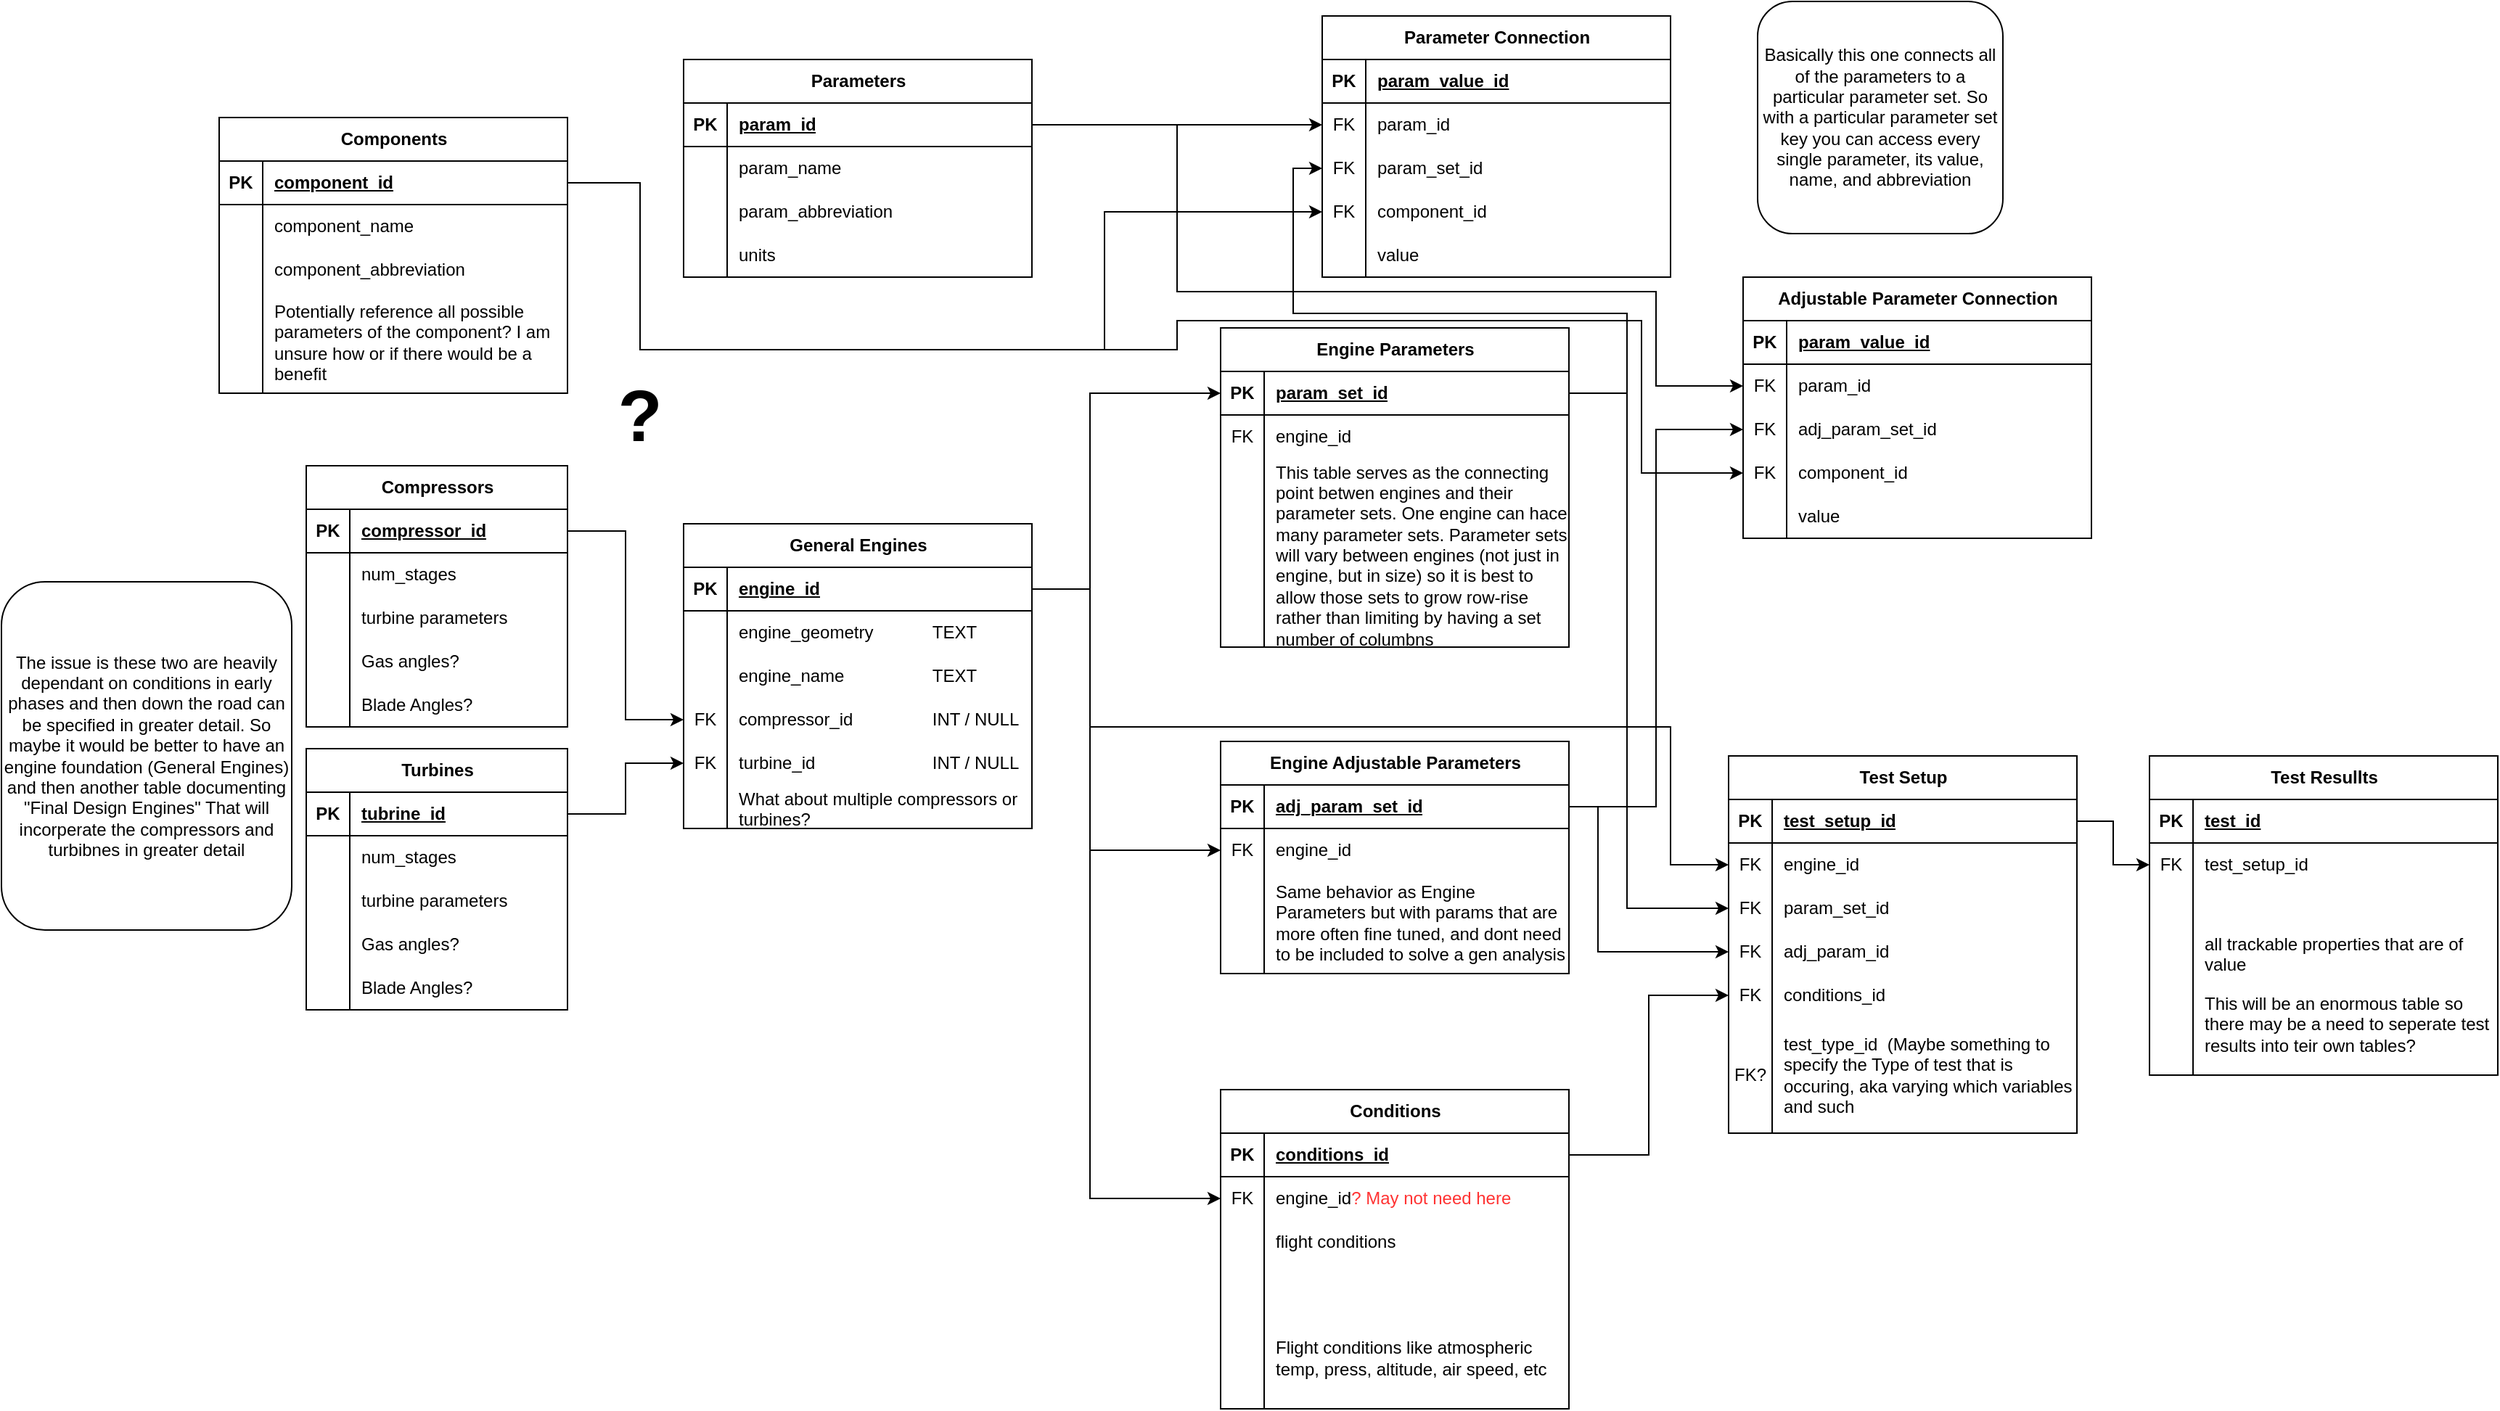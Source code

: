 <mxfile version="21.6.8" type="device">
  <diagram id="C5RBs43oDa-KdzZeNtuy" name="Page-1">
    <mxGraphModel dx="2193" dy="2445" grid="1" gridSize="10" guides="1" tooltips="1" connect="1" arrows="1" fold="1" page="1" pageScale="1" pageWidth="827" pageHeight="1169" math="0" shadow="0">
      <root>
        <mxCell id="WIyWlLk6GJQsqaUBKTNV-0" />
        <mxCell id="WIyWlLk6GJQsqaUBKTNV-1" parent="WIyWlLk6GJQsqaUBKTNV-0" />
        <mxCell id="XZbffwkMvPGWIaz4Om24-5" value="General Engines" style="shape=table;startSize=30;container=1;collapsible=1;childLayout=tableLayout;fixedRows=1;rowLines=0;fontStyle=1;align=center;resizeLast=1;html=1;" parent="WIyWlLk6GJQsqaUBKTNV-1" vertex="1">
          <mxGeometry x="470" y="250" width="240" height="210" as="geometry" />
        </mxCell>
        <mxCell id="XZbffwkMvPGWIaz4Om24-6" value="" style="shape=tableRow;horizontal=0;startSize=0;swimlaneHead=0;swimlaneBody=0;fillColor=none;collapsible=0;dropTarget=0;points=[[0,0.5],[1,0.5]];portConstraint=eastwest;top=0;left=0;right=0;bottom=1;" parent="XZbffwkMvPGWIaz4Om24-5" vertex="1">
          <mxGeometry y="30" width="240" height="30" as="geometry" />
        </mxCell>
        <mxCell id="XZbffwkMvPGWIaz4Om24-7" value="PK" style="shape=partialRectangle;connectable=0;fillColor=none;top=0;left=0;bottom=0;right=0;fontStyle=1;overflow=hidden;whiteSpace=wrap;html=1;" parent="XZbffwkMvPGWIaz4Om24-6" vertex="1">
          <mxGeometry width="30" height="30" as="geometry">
            <mxRectangle width="30" height="30" as="alternateBounds" />
          </mxGeometry>
        </mxCell>
        <mxCell id="XZbffwkMvPGWIaz4Om24-8" value="engine_id" style="shape=partialRectangle;connectable=0;fillColor=none;top=0;left=0;bottom=0;right=0;align=left;spacingLeft=6;fontStyle=5;overflow=hidden;whiteSpace=wrap;html=1;" parent="XZbffwkMvPGWIaz4Om24-6" vertex="1">
          <mxGeometry x="30" width="210" height="30" as="geometry">
            <mxRectangle width="210" height="30" as="alternateBounds" />
          </mxGeometry>
        </mxCell>
        <mxCell id="XZbffwkMvPGWIaz4Om24-9" value="" style="shape=tableRow;horizontal=0;startSize=0;swimlaneHead=0;swimlaneBody=0;fillColor=none;collapsible=0;dropTarget=0;points=[[0,0.5],[1,0.5]];portConstraint=eastwest;top=0;left=0;right=0;bottom=0;" parent="XZbffwkMvPGWIaz4Om24-5" vertex="1">
          <mxGeometry y="60" width="240" height="30" as="geometry" />
        </mxCell>
        <mxCell id="XZbffwkMvPGWIaz4Om24-10" value="" style="shape=partialRectangle;connectable=0;fillColor=none;top=0;left=0;bottom=0;right=0;editable=1;overflow=hidden;whiteSpace=wrap;html=1;" parent="XZbffwkMvPGWIaz4Om24-9" vertex="1">
          <mxGeometry width="30" height="30" as="geometry">
            <mxRectangle width="30" height="30" as="alternateBounds" />
          </mxGeometry>
        </mxCell>
        <mxCell id="XZbffwkMvPGWIaz4Om24-11" value="engine_geometry&lt;span style=&quot;white-space: pre;&quot;&gt;&#x9;&lt;/span&gt;&lt;span style=&quot;white-space: pre;&quot;&gt;&#x9;&lt;/span&gt;TEXT" style="shape=partialRectangle;connectable=0;fillColor=none;top=0;left=0;bottom=0;right=0;align=left;spacingLeft=6;overflow=hidden;whiteSpace=wrap;html=1;" parent="XZbffwkMvPGWIaz4Om24-9" vertex="1">
          <mxGeometry x="30" width="210" height="30" as="geometry">
            <mxRectangle width="210" height="30" as="alternateBounds" />
          </mxGeometry>
        </mxCell>
        <mxCell id="XZbffwkMvPGWIaz4Om24-12" value="" style="shape=tableRow;horizontal=0;startSize=0;swimlaneHead=0;swimlaneBody=0;fillColor=none;collapsible=0;dropTarget=0;points=[[0,0.5],[1,0.5]];portConstraint=eastwest;top=0;left=0;right=0;bottom=0;" parent="XZbffwkMvPGWIaz4Om24-5" vertex="1">
          <mxGeometry y="90" width="240" height="30" as="geometry" />
        </mxCell>
        <mxCell id="XZbffwkMvPGWIaz4Om24-13" value="" style="shape=partialRectangle;connectable=0;fillColor=none;top=0;left=0;bottom=0;right=0;editable=1;overflow=hidden;whiteSpace=wrap;html=1;" parent="XZbffwkMvPGWIaz4Om24-12" vertex="1">
          <mxGeometry width="30" height="30" as="geometry">
            <mxRectangle width="30" height="30" as="alternateBounds" />
          </mxGeometry>
        </mxCell>
        <mxCell id="XZbffwkMvPGWIaz4Om24-14" value="engine_name&lt;span style=&quot;white-space: pre;&quot;&gt;&#x9;&lt;/span&gt;&lt;span style=&quot;white-space: pre;&quot;&gt;&#x9;&lt;/span&gt;&lt;span style=&quot;white-space: pre;&quot;&gt;&#x9;&lt;/span&gt;TEXT" style="shape=partialRectangle;connectable=0;fillColor=none;top=0;left=0;bottom=0;right=0;align=left;spacingLeft=6;overflow=hidden;whiteSpace=wrap;html=1;" parent="XZbffwkMvPGWIaz4Om24-12" vertex="1">
          <mxGeometry x="30" width="210" height="30" as="geometry">
            <mxRectangle width="210" height="30" as="alternateBounds" />
          </mxGeometry>
        </mxCell>
        <mxCell id="XZbffwkMvPGWIaz4Om24-15" value="" style="shape=tableRow;horizontal=0;startSize=0;swimlaneHead=0;swimlaneBody=0;fillColor=none;collapsible=0;dropTarget=0;points=[[0,0.5],[1,0.5]];portConstraint=eastwest;top=0;left=0;right=0;bottom=0;" parent="XZbffwkMvPGWIaz4Om24-5" vertex="1">
          <mxGeometry y="120" width="240" height="30" as="geometry" />
        </mxCell>
        <mxCell id="XZbffwkMvPGWIaz4Om24-16" value="FK" style="shape=partialRectangle;connectable=0;fillColor=none;top=0;left=0;bottom=0;right=0;editable=1;overflow=hidden;whiteSpace=wrap;html=1;" parent="XZbffwkMvPGWIaz4Om24-15" vertex="1">
          <mxGeometry width="30" height="30" as="geometry">
            <mxRectangle width="30" height="30" as="alternateBounds" />
          </mxGeometry>
        </mxCell>
        <mxCell id="XZbffwkMvPGWIaz4Om24-17" value="compressor_id&lt;span style=&quot;white-space: pre;&quot;&gt;&#x9;&lt;/span&gt;&lt;span style=&quot;white-space: pre;&quot;&gt;&#x9;&lt;/span&gt;INT / NULL" style="shape=partialRectangle;connectable=0;fillColor=none;top=0;left=0;bottom=0;right=0;align=left;spacingLeft=6;overflow=hidden;whiteSpace=wrap;html=1;" parent="XZbffwkMvPGWIaz4Om24-15" vertex="1">
          <mxGeometry x="30" width="210" height="30" as="geometry">
            <mxRectangle width="210" height="30" as="alternateBounds" />
          </mxGeometry>
        </mxCell>
        <mxCell id="XZbffwkMvPGWIaz4Om24-18" value="" style="shape=tableRow;horizontal=0;startSize=0;swimlaneHead=0;swimlaneBody=0;fillColor=none;collapsible=0;dropTarget=0;points=[[0,0.5],[1,0.5]];portConstraint=eastwest;top=0;left=0;right=0;bottom=0;" parent="XZbffwkMvPGWIaz4Om24-5" vertex="1">
          <mxGeometry y="150" width="240" height="30" as="geometry" />
        </mxCell>
        <mxCell id="XZbffwkMvPGWIaz4Om24-19" value="FK" style="shape=partialRectangle;connectable=0;fillColor=none;top=0;left=0;bottom=0;right=0;editable=1;overflow=hidden;whiteSpace=wrap;html=1;" parent="XZbffwkMvPGWIaz4Om24-18" vertex="1">
          <mxGeometry width="30" height="30" as="geometry">
            <mxRectangle width="30" height="30" as="alternateBounds" />
          </mxGeometry>
        </mxCell>
        <mxCell id="XZbffwkMvPGWIaz4Om24-20" value="turbine_id&lt;span style=&quot;white-space: pre;&quot;&gt;&#x9;&lt;/span&gt;&lt;span style=&quot;white-space: pre;&quot;&gt;&#x9;&lt;/span&gt;&lt;span style=&quot;white-space: pre;&quot;&gt;&#x9;&lt;/span&gt;INT / NULL" style="shape=partialRectangle;connectable=0;fillColor=none;top=0;left=0;bottom=0;right=0;align=left;spacingLeft=6;overflow=hidden;whiteSpace=wrap;html=1;" parent="XZbffwkMvPGWIaz4Om24-18" vertex="1">
          <mxGeometry x="30" width="210" height="30" as="geometry">
            <mxRectangle width="210" height="30" as="alternateBounds" />
          </mxGeometry>
        </mxCell>
        <mxCell id="9iHOvOPjuL7zxAgKzZm5-32" value="" style="shape=tableRow;horizontal=0;startSize=0;swimlaneHead=0;swimlaneBody=0;fillColor=none;collapsible=0;dropTarget=0;points=[[0,0.5],[1,0.5]];portConstraint=eastwest;top=0;left=0;right=0;bottom=0;" parent="XZbffwkMvPGWIaz4Om24-5" vertex="1">
          <mxGeometry y="180" width="240" height="30" as="geometry" />
        </mxCell>
        <mxCell id="9iHOvOPjuL7zxAgKzZm5-33" value="" style="shape=partialRectangle;connectable=0;fillColor=none;top=0;left=0;bottom=0;right=0;editable=1;overflow=hidden;whiteSpace=wrap;html=1;" parent="9iHOvOPjuL7zxAgKzZm5-32" vertex="1">
          <mxGeometry width="30" height="30" as="geometry">
            <mxRectangle width="30" height="30" as="alternateBounds" />
          </mxGeometry>
        </mxCell>
        <mxCell id="9iHOvOPjuL7zxAgKzZm5-34" value="What about multiple compressors or turbines?" style="shape=partialRectangle;connectable=0;fillColor=none;top=0;left=0;bottom=0;right=0;align=left;spacingLeft=6;overflow=hidden;whiteSpace=wrap;html=1;" parent="9iHOvOPjuL7zxAgKzZm5-32" vertex="1">
          <mxGeometry x="30" width="210" height="30" as="geometry">
            <mxRectangle width="210" height="30" as="alternateBounds" />
          </mxGeometry>
        </mxCell>
        <mxCell id="9iHOvOPjuL7zxAgKzZm5-0" value="Turbines" style="shape=table;startSize=30;container=1;collapsible=1;childLayout=tableLayout;fixedRows=1;rowLines=0;fontStyle=1;align=center;resizeLast=1;html=1;" parent="WIyWlLk6GJQsqaUBKTNV-1" vertex="1">
          <mxGeometry x="210" y="405" width="180" height="180" as="geometry" />
        </mxCell>
        <mxCell id="9iHOvOPjuL7zxAgKzZm5-1" value="" style="shape=tableRow;horizontal=0;startSize=0;swimlaneHead=0;swimlaneBody=0;fillColor=none;collapsible=0;dropTarget=0;points=[[0,0.5],[1,0.5]];portConstraint=eastwest;top=0;left=0;right=0;bottom=1;" parent="9iHOvOPjuL7zxAgKzZm5-0" vertex="1">
          <mxGeometry y="30" width="180" height="30" as="geometry" />
        </mxCell>
        <mxCell id="9iHOvOPjuL7zxAgKzZm5-2" value="PK" style="shape=partialRectangle;connectable=0;fillColor=none;top=0;left=0;bottom=0;right=0;fontStyle=1;overflow=hidden;whiteSpace=wrap;html=1;" parent="9iHOvOPjuL7zxAgKzZm5-1" vertex="1">
          <mxGeometry width="30" height="30" as="geometry">
            <mxRectangle width="30" height="30" as="alternateBounds" />
          </mxGeometry>
        </mxCell>
        <mxCell id="9iHOvOPjuL7zxAgKzZm5-3" value="tubrine_id" style="shape=partialRectangle;connectable=0;fillColor=none;top=0;left=0;bottom=0;right=0;align=left;spacingLeft=6;fontStyle=5;overflow=hidden;whiteSpace=wrap;html=1;" parent="9iHOvOPjuL7zxAgKzZm5-1" vertex="1">
          <mxGeometry x="30" width="150" height="30" as="geometry">
            <mxRectangle width="150" height="30" as="alternateBounds" />
          </mxGeometry>
        </mxCell>
        <mxCell id="9iHOvOPjuL7zxAgKzZm5-4" value="" style="shape=tableRow;horizontal=0;startSize=0;swimlaneHead=0;swimlaneBody=0;fillColor=none;collapsible=0;dropTarget=0;points=[[0,0.5],[1,0.5]];portConstraint=eastwest;top=0;left=0;right=0;bottom=0;" parent="9iHOvOPjuL7zxAgKzZm5-0" vertex="1">
          <mxGeometry y="60" width="180" height="30" as="geometry" />
        </mxCell>
        <mxCell id="9iHOvOPjuL7zxAgKzZm5-5" value="" style="shape=partialRectangle;connectable=0;fillColor=none;top=0;left=0;bottom=0;right=0;editable=1;overflow=hidden;whiteSpace=wrap;html=1;" parent="9iHOvOPjuL7zxAgKzZm5-4" vertex="1">
          <mxGeometry width="30" height="30" as="geometry">
            <mxRectangle width="30" height="30" as="alternateBounds" />
          </mxGeometry>
        </mxCell>
        <mxCell id="9iHOvOPjuL7zxAgKzZm5-6" value="num_stages" style="shape=partialRectangle;connectable=0;fillColor=none;top=0;left=0;bottom=0;right=0;align=left;spacingLeft=6;overflow=hidden;whiteSpace=wrap;html=1;" parent="9iHOvOPjuL7zxAgKzZm5-4" vertex="1">
          <mxGeometry x="30" width="150" height="30" as="geometry">
            <mxRectangle width="150" height="30" as="alternateBounds" />
          </mxGeometry>
        </mxCell>
        <mxCell id="9iHOvOPjuL7zxAgKzZm5-7" value="" style="shape=tableRow;horizontal=0;startSize=0;swimlaneHead=0;swimlaneBody=0;fillColor=none;collapsible=0;dropTarget=0;points=[[0,0.5],[1,0.5]];portConstraint=eastwest;top=0;left=0;right=0;bottom=0;" parent="9iHOvOPjuL7zxAgKzZm5-0" vertex="1">
          <mxGeometry y="90" width="180" height="30" as="geometry" />
        </mxCell>
        <mxCell id="9iHOvOPjuL7zxAgKzZm5-8" value="" style="shape=partialRectangle;connectable=0;fillColor=none;top=0;left=0;bottom=0;right=0;editable=1;overflow=hidden;whiteSpace=wrap;html=1;" parent="9iHOvOPjuL7zxAgKzZm5-7" vertex="1">
          <mxGeometry width="30" height="30" as="geometry">
            <mxRectangle width="30" height="30" as="alternateBounds" />
          </mxGeometry>
        </mxCell>
        <mxCell id="9iHOvOPjuL7zxAgKzZm5-9" value="turbine parameters" style="shape=partialRectangle;connectable=0;fillColor=none;top=0;left=0;bottom=0;right=0;align=left;spacingLeft=6;overflow=hidden;whiteSpace=wrap;html=1;" parent="9iHOvOPjuL7zxAgKzZm5-7" vertex="1">
          <mxGeometry x="30" width="150" height="30" as="geometry">
            <mxRectangle width="150" height="30" as="alternateBounds" />
          </mxGeometry>
        </mxCell>
        <mxCell id="9iHOvOPjuL7zxAgKzZm5-10" value="" style="shape=tableRow;horizontal=0;startSize=0;swimlaneHead=0;swimlaneBody=0;fillColor=none;collapsible=0;dropTarget=0;points=[[0,0.5],[1,0.5]];portConstraint=eastwest;top=0;left=0;right=0;bottom=0;" parent="9iHOvOPjuL7zxAgKzZm5-0" vertex="1">
          <mxGeometry y="120" width="180" height="30" as="geometry" />
        </mxCell>
        <mxCell id="9iHOvOPjuL7zxAgKzZm5-11" value="" style="shape=partialRectangle;connectable=0;fillColor=none;top=0;left=0;bottom=0;right=0;editable=1;overflow=hidden;whiteSpace=wrap;html=1;" parent="9iHOvOPjuL7zxAgKzZm5-10" vertex="1">
          <mxGeometry width="30" height="30" as="geometry">
            <mxRectangle width="30" height="30" as="alternateBounds" />
          </mxGeometry>
        </mxCell>
        <mxCell id="9iHOvOPjuL7zxAgKzZm5-12" value="Gas angles?" style="shape=partialRectangle;connectable=0;fillColor=none;top=0;left=0;bottom=0;right=0;align=left;spacingLeft=6;overflow=hidden;whiteSpace=wrap;html=1;" parent="9iHOvOPjuL7zxAgKzZm5-10" vertex="1">
          <mxGeometry x="30" width="150" height="30" as="geometry">
            <mxRectangle width="150" height="30" as="alternateBounds" />
          </mxGeometry>
        </mxCell>
        <mxCell id="9iHOvOPjuL7zxAgKzZm5-13" value="" style="shape=tableRow;horizontal=0;startSize=0;swimlaneHead=0;swimlaneBody=0;fillColor=none;collapsible=0;dropTarget=0;points=[[0,0.5],[1,0.5]];portConstraint=eastwest;top=0;left=0;right=0;bottom=0;" parent="9iHOvOPjuL7zxAgKzZm5-0" vertex="1">
          <mxGeometry y="150" width="180" height="30" as="geometry" />
        </mxCell>
        <mxCell id="9iHOvOPjuL7zxAgKzZm5-14" value="" style="shape=partialRectangle;connectable=0;fillColor=none;top=0;left=0;bottom=0;right=0;editable=1;overflow=hidden;whiteSpace=wrap;html=1;" parent="9iHOvOPjuL7zxAgKzZm5-13" vertex="1">
          <mxGeometry width="30" height="30" as="geometry">
            <mxRectangle width="30" height="30" as="alternateBounds" />
          </mxGeometry>
        </mxCell>
        <mxCell id="9iHOvOPjuL7zxAgKzZm5-15" value="Blade Angles?" style="shape=partialRectangle;connectable=0;fillColor=none;top=0;left=0;bottom=0;right=0;align=left;spacingLeft=6;overflow=hidden;whiteSpace=wrap;html=1;" parent="9iHOvOPjuL7zxAgKzZm5-13" vertex="1">
          <mxGeometry x="30" width="150" height="30" as="geometry">
            <mxRectangle width="150" height="30" as="alternateBounds" />
          </mxGeometry>
        </mxCell>
        <mxCell id="9iHOvOPjuL7zxAgKzZm5-16" value="Compressors" style="shape=table;startSize=30;container=1;collapsible=1;childLayout=tableLayout;fixedRows=1;rowLines=0;fontStyle=1;align=center;resizeLast=1;html=1;" parent="WIyWlLk6GJQsqaUBKTNV-1" vertex="1">
          <mxGeometry x="210" y="210" width="180" height="180" as="geometry" />
        </mxCell>
        <mxCell id="9iHOvOPjuL7zxAgKzZm5-17" value="" style="shape=tableRow;horizontal=0;startSize=0;swimlaneHead=0;swimlaneBody=0;fillColor=none;collapsible=0;dropTarget=0;points=[[0,0.5],[1,0.5]];portConstraint=eastwest;top=0;left=0;right=0;bottom=1;" parent="9iHOvOPjuL7zxAgKzZm5-16" vertex="1">
          <mxGeometry y="30" width="180" height="30" as="geometry" />
        </mxCell>
        <mxCell id="9iHOvOPjuL7zxAgKzZm5-18" value="PK" style="shape=partialRectangle;connectable=0;fillColor=none;top=0;left=0;bottom=0;right=0;fontStyle=1;overflow=hidden;whiteSpace=wrap;html=1;" parent="9iHOvOPjuL7zxAgKzZm5-17" vertex="1">
          <mxGeometry width="30" height="30" as="geometry">
            <mxRectangle width="30" height="30" as="alternateBounds" />
          </mxGeometry>
        </mxCell>
        <mxCell id="9iHOvOPjuL7zxAgKzZm5-19" value="compressor_id" style="shape=partialRectangle;connectable=0;fillColor=none;top=0;left=0;bottom=0;right=0;align=left;spacingLeft=6;fontStyle=5;overflow=hidden;whiteSpace=wrap;html=1;" parent="9iHOvOPjuL7zxAgKzZm5-17" vertex="1">
          <mxGeometry x="30" width="150" height="30" as="geometry">
            <mxRectangle width="150" height="30" as="alternateBounds" />
          </mxGeometry>
        </mxCell>
        <mxCell id="9iHOvOPjuL7zxAgKzZm5-20" value="" style="shape=tableRow;horizontal=0;startSize=0;swimlaneHead=0;swimlaneBody=0;fillColor=none;collapsible=0;dropTarget=0;points=[[0,0.5],[1,0.5]];portConstraint=eastwest;top=0;left=0;right=0;bottom=0;" parent="9iHOvOPjuL7zxAgKzZm5-16" vertex="1">
          <mxGeometry y="60" width="180" height="30" as="geometry" />
        </mxCell>
        <mxCell id="9iHOvOPjuL7zxAgKzZm5-21" value="" style="shape=partialRectangle;connectable=0;fillColor=none;top=0;left=0;bottom=0;right=0;editable=1;overflow=hidden;whiteSpace=wrap;html=1;" parent="9iHOvOPjuL7zxAgKzZm5-20" vertex="1">
          <mxGeometry width="30" height="30" as="geometry">
            <mxRectangle width="30" height="30" as="alternateBounds" />
          </mxGeometry>
        </mxCell>
        <mxCell id="9iHOvOPjuL7zxAgKzZm5-22" value="num_stages" style="shape=partialRectangle;connectable=0;fillColor=none;top=0;left=0;bottom=0;right=0;align=left;spacingLeft=6;overflow=hidden;whiteSpace=wrap;html=1;" parent="9iHOvOPjuL7zxAgKzZm5-20" vertex="1">
          <mxGeometry x="30" width="150" height="30" as="geometry">
            <mxRectangle width="150" height="30" as="alternateBounds" />
          </mxGeometry>
        </mxCell>
        <mxCell id="9iHOvOPjuL7zxAgKzZm5-23" value="" style="shape=tableRow;horizontal=0;startSize=0;swimlaneHead=0;swimlaneBody=0;fillColor=none;collapsible=0;dropTarget=0;points=[[0,0.5],[1,0.5]];portConstraint=eastwest;top=0;left=0;right=0;bottom=0;" parent="9iHOvOPjuL7zxAgKzZm5-16" vertex="1">
          <mxGeometry y="90" width="180" height="30" as="geometry" />
        </mxCell>
        <mxCell id="9iHOvOPjuL7zxAgKzZm5-24" value="" style="shape=partialRectangle;connectable=0;fillColor=none;top=0;left=0;bottom=0;right=0;editable=1;overflow=hidden;whiteSpace=wrap;html=1;" parent="9iHOvOPjuL7zxAgKzZm5-23" vertex="1">
          <mxGeometry width="30" height="30" as="geometry">
            <mxRectangle width="30" height="30" as="alternateBounds" />
          </mxGeometry>
        </mxCell>
        <mxCell id="9iHOvOPjuL7zxAgKzZm5-25" value="turbine parameters" style="shape=partialRectangle;connectable=0;fillColor=none;top=0;left=0;bottom=0;right=0;align=left;spacingLeft=6;overflow=hidden;whiteSpace=wrap;html=1;" parent="9iHOvOPjuL7zxAgKzZm5-23" vertex="1">
          <mxGeometry x="30" width="150" height="30" as="geometry">
            <mxRectangle width="150" height="30" as="alternateBounds" />
          </mxGeometry>
        </mxCell>
        <mxCell id="9iHOvOPjuL7zxAgKzZm5-26" value="" style="shape=tableRow;horizontal=0;startSize=0;swimlaneHead=0;swimlaneBody=0;fillColor=none;collapsible=0;dropTarget=0;points=[[0,0.5],[1,0.5]];portConstraint=eastwest;top=0;left=0;right=0;bottom=0;" parent="9iHOvOPjuL7zxAgKzZm5-16" vertex="1">
          <mxGeometry y="120" width="180" height="30" as="geometry" />
        </mxCell>
        <mxCell id="9iHOvOPjuL7zxAgKzZm5-27" value="" style="shape=partialRectangle;connectable=0;fillColor=none;top=0;left=0;bottom=0;right=0;editable=1;overflow=hidden;whiteSpace=wrap;html=1;" parent="9iHOvOPjuL7zxAgKzZm5-26" vertex="1">
          <mxGeometry width="30" height="30" as="geometry">
            <mxRectangle width="30" height="30" as="alternateBounds" />
          </mxGeometry>
        </mxCell>
        <mxCell id="9iHOvOPjuL7zxAgKzZm5-28" value="Gas angles?" style="shape=partialRectangle;connectable=0;fillColor=none;top=0;left=0;bottom=0;right=0;align=left;spacingLeft=6;overflow=hidden;whiteSpace=wrap;html=1;" parent="9iHOvOPjuL7zxAgKzZm5-26" vertex="1">
          <mxGeometry x="30" width="150" height="30" as="geometry">
            <mxRectangle width="150" height="30" as="alternateBounds" />
          </mxGeometry>
        </mxCell>
        <mxCell id="9iHOvOPjuL7zxAgKzZm5-29" value="" style="shape=tableRow;horizontal=0;startSize=0;swimlaneHead=0;swimlaneBody=0;fillColor=none;collapsible=0;dropTarget=0;points=[[0,0.5],[1,0.5]];portConstraint=eastwest;top=0;left=0;right=0;bottom=0;" parent="9iHOvOPjuL7zxAgKzZm5-16" vertex="1">
          <mxGeometry y="150" width="180" height="30" as="geometry" />
        </mxCell>
        <mxCell id="9iHOvOPjuL7zxAgKzZm5-30" value="" style="shape=partialRectangle;connectable=0;fillColor=none;top=0;left=0;bottom=0;right=0;editable=1;overflow=hidden;whiteSpace=wrap;html=1;" parent="9iHOvOPjuL7zxAgKzZm5-29" vertex="1">
          <mxGeometry width="30" height="30" as="geometry">
            <mxRectangle width="30" height="30" as="alternateBounds" />
          </mxGeometry>
        </mxCell>
        <mxCell id="9iHOvOPjuL7zxAgKzZm5-31" value="Blade Angles?" style="shape=partialRectangle;connectable=0;fillColor=none;top=0;left=0;bottom=0;right=0;align=left;spacingLeft=6;overflow=hidden;whiteSpace=wrap;html=1;" parent="9iHOvOPjuL7zxAgKzZm5-29" vertex="1">
          <mxGeometry x="30" width="150" height="30" as="geometry">
            <mxRectangle width="150" height="30" as="alternateBounds" />
          </mxGeometry>
        </mxCell>
        <mxCell id="9iHOvOPjuL7zxAgKzZm5-35" style="edgeStyle=orthogonalEdgeStyle;rounded=0;orthogonalLoop=1;jettySize=auto;html=1;exitX=1;exitY=0.5;exitDx=0;exitDy=0;" parent="WIyWlLk6GJQsqaUBKTNV-1" source="9iHOvOPjuL7zxAgKzZm5-1" target="XZbffwkMvPGWIaz4Om24-18" edge="1">
          <mxGeometry relative="1" as="geometry" />
        </mxCell>
        <mxCell id="9iHOvOPjuL7zxAgKzZm5-36" style="edgeStyle=orthogonalEdgeStyle;rounded=0;orthogonalLoop=1;jettySize=auto;html=1;" parent="WIyWlLk6GJQsqaUBKTNV-1" source="9iHOvOPjuL7zxAgKzZm5-17" target="XZbffwkMvPGWIaz4Om24-15" edge="1">
          <mxGeometry relative="1" as="geometry" />
        </mxCell>
        <mxCell id="9iHOvOPjuL7zxAgKzZm5-37" value="The issue is these two are heavily dependant on conditions in early phases and then down the road can be specified in greater detail. So maybe it would be better to have an engine foundation (General Engines) and then another table documenting &quot;Final Design Engines&quot; That will incorperate the compressors and turbibnes in greater detail" style="rounded=1;whiteSpace=wrap;html=1;" parent="WIyWlLk6GJQsqaUBKTNV-1" vertex="1">
          <mxGeometry y="290" width="200" height="240" as="geometry" />
        </mxCell>
        <mxCell id="9iHOvOPjuL7zxAgKzZm5-38" value="Engine Parameters" style="shape=table;startSize=30;container=1;collapsible=1;childLayout=tableLayout;fixedRows=1;rowLines=0;fontStyle=1;align=center;resizeLast=1;html=1;" parent="WIyWlLk6GJQsqaUBKTNV-1" vertex="1">
          <mxGeometry x="840" y="115" width="240" height="220" as="geometry" />
        </mxCell>
        <mxCell id="9iHOvOPjuL7zxAgKzZm5-39" value="" style="shape=tableRow;horizontal=0;startSize=0;swimlaneHead=0;swimlaneBody=0;fillColor=none;collapsible=0;dropTarget=0;points=[[0,0.5],[1,0.5]];portConstraint=eastwest;top=0;left=0;right=0;bottom=1;" parent="9iHOvOPjuL7zxAgKzZm5-38" vertex="1">
          <mxGeometry y="30" width="240" height="30" as="geometry" />
        </mxCell>
        <mxCell id="9iHOvOPjuL7zxAgKzZm5-40" value="PK" style="shape=partialRectangle;connectable=0;fillColor=none;top=0;left=0;bottom=0;right=0;fontStyle=1;overflow=hidden;whiteSpace=wrap;html=1;" parent="9iHOvOPjuL7zxAgKzZm5-39" vertex="1">
          <mxGeometry width="30" height="30" as="geometry">
            <mxRectangle width="30" height="30" as="alternateBounds" />
          </mxGeometry>
        </mxCell>
        <mxCell id="9iHOvOPjuL7zxAgKzZm5-41" value="param_set_id" style="shape=partialRectangle;connectable=0;fillColor=none;top=0;left=0;bottom=0;right=0;align=left;spacingLeft=6;fontStyle=5;overflow=hidden;whiteSpace=wrap;html=1;" parent="9iHOvOPjuL7zxAgKzZm5-39" vertex="1">
          <mxGeometry x="30" width="210" height="30" as="geometry">
            <mxRectangle width="210" height="30" as="alternateBounds" />
          </mxGeometry>
        </mxCell>
        <mxCell id="9iHOvOPjuL7zxAgKzZm5-42" value="" style="shape=tableRow;horizontal=0;startSize=0;swimlaneHead=0;swimlaneBody=0;fillColor=none;collapsible=0;dropTarget=0;points=[[0,0.5],[1,0.5]];portConstraint=eastwest;top=0;left=0;right=0;bottom=0;" parent="9iHOvOPjuL7zxAgKzZm5-38" vertex="1">
          <mxGeometry y="60" width="240" height="30" as="geometry" />
        </mxCell>
        <mxCell id="9iHOvOPjuL7zxAgKzZm5-43" value="FK" style="shape=partialRectangle;connectable=0;fillColor=none;top=0;left=0;bottom=0;right=0;editable=1;overflow=hidden;whiteSpace=wrap;html=1;" parent="9iHOvOPjuL7zxAgKzZm5-42" vertex="1">
          <mxGeometry width="30" height="30" as="geometry">
            <mxRectangle width="30" height="30" as="alternateBounds" />
          </mxGeometry>
        </mxCell>
        <mxCell id="9iHOvOPjuL7zxAgKzZm5-44" value="engine_id" style="shape=partialRectangle;connectable=0;fillColor=none;top=0;left=0;bottom=0;right=0;align=left;spacingLeft=6;overflow=hidden;whiteSpace=wrap;html=1;" parent="9iHOvOPjuL7zxAgKzZm5-42" vertex="1">
          <mxGeometry x="30" width="210" height="30" as="geometry">
            <mxRectangle width="210" height="30" as="alternateBounds" />
          </mxGeometry>
        </mxCell>
        <mxCell id="9iHOvOPjuL7zxAgKzZm5-51" value="" style="shape=tableRow;horizontal=0;startSize=0;swimlaneHead=0;swimlaneBody=0;fillColor=none;collapsible=0;dropTarget=0;points=[[0,0.5],[1,0.5]];portConstraint=eastwest;top=0;left=0;right=0;bottom=0;" parent="9iHOvOPjuL7zxAgKzZm5-38" vertex="1">
          <mxGeometry y="90" width="240" height="130" as="geometry" />
        </mxCell>
        <mxCell id="9iHOvOPjuL7zxAgKzZm5-52" value="" style="shape=partialRectangle;connectable=0;fillColor=none;top=0;left=0;bottom=0;right=0;editable=1;overflow=hidden;whiteSpace=wrap;html=1;" parent="9iHOvOPjuL7zxAgKzZm5-51" vertex="1">
          <mxGeometry width="30" height="130" as="geometry">
            <mxRectangle width="30" height="130" as="alternateBounds" />
          </mxGeometry>
        </mxCell>
        <mxCell id="9iHOvOPjuL7zxAgKzZm5-53" value="This table serves as the connecting point betwen engines and their parameter sets. One engine can hace many parameter sets. Parameter sets will vary between engines (not just in engine, but in size) so it is best to allow those sets to grow row-rise rather than limiting by having a set number of columbns" style="shape=partialRectangle;connectable=0;fillColor=none;top=0;left=0;bottom=0;right=0;align=left;spacingLeft=6;overflow=hidden;whiteSpace=wrap;html=1;" parent="9iHOvOPjuL7zxAgKzZm5-51" vertex="1">
          <mxGeometry x="30" width="210" height="130" as="geometry">
            <mxRectangle width="210" height="130" as="alternateBounds" />
          </mxGeometry>
        </mxCell>
        <mxCell id="9iHOvOPjuL7zxAgKzZm5-57" style="edgeStyle=orthogonalEdgeStyle;rounded=0;orthogonalLoop=1;jettySize=auto;html=1;entryX=0;entryY=0.5;entryDx=0;entryDy=0;" parent="WIyWlLk6GJQsqaUBKTNV-1" source="XZbffwkMvPGWIaz4Om24-6" target="9iHOvOPjuL7zxAgKzZm5-39" edge="1">
          <mxGeometry relative="1" as="geometry">
            <Array as="points">
              <mxPoint x="750" y="295" />
              <mxPoint x="750" y="160" />
            </Array>
          </mxGeometry>
        </mxCell>
        <mxCell id="9iHOvOPjuL7zxAgKzZm5-58" value="Engine Adjustable Parameters" style="shape=table;startSize=30;container=1;collapsible=1;childLayout=tableLayout;fixedRows=1;rowLines=0;fontStyle=1;align=center;resizeLast=1;html=1;" parent="WIyWlLk6GJQsqaUBKTNV-1" vertex="1">
          <mxGeometry x="840" y="400" width="240" height="160" as="geometry" />
        </mxCell>
        <mxCell id="9iHOvOPjuL7zxAgKzZm5-59" value="" style="shape=tableRow;horizontal=0;startSize=0;swimlaneHead=0;swimlaneBody=0;fillColor=none;collapsible=0;dropTarget=0;points=[[0,0.5],[1,0.5]];portConstraint=eastwest;top=0;left=0;right=0;bottom=1;" parent="9iHOvOPjuL7zxAgKzZm5-58" vertex="1">
          <mxGeometry y="30" width="240" height="30" as="geometry" />
        </mxCell>
        <mxCell id="9iHOvOPjuL7zxAgKzZm5-60" value="PK" style="shape=partialRectangle;connectable=0;fillColor=none;top=0;left=0;bottom=0;right=0;fontStyle=1;overflow=hidden;whiteSpace=wrap;html=1;" parent="9iHOvOPjuL7zxAgKzZm5-59" vertex="1">
          <mxGeometry width="30" height="30" as="geometry">
            <mxRectangle width="30" height="30" as="alternateBounds" />
          </mxGeometry>
        </mxCell>
        <mxCell id="9iHOvOPjuL7zxAgKzZm5-61" value="adj_param_set_id" style="shape=partialRectangle;connectable=0;fillColor=none;top=0;left=0;bottom=0;right=0;align=left;spacingLeft=6;fontStyle=5;overflow=hidden;whiteSpace=wrap;html=1;" parent="9iHOvOPjuL7zxAgKzZm5-59" vertex="1">
          <mxGeometry x="30" width="210" height="30" as="geometry">
            <mxRectangle width="210" height="30" as="alternateBounds" />
          </mxGeometry>
        </mxCell>
        <mxCell id="9iHOvOPjuL7zxAgKzZm5-62" value="" style="shape=tableRow;horizontal=0;startSize=0;swimlaneHead=0;swimlaneBody=0;fillColor=none;collapsible=0;dropTarget=0;points=[[0,0.5],[1,0.5]];portConstraint=eastwest;top=0;left=0;right=0;bottom=0;" parent="9iHOvOPjuL7zxAgKzZm5-58" vertex="1">
          <mxGeometry y="60" width="240" height="30" as="geometry" />
        </mxCell>
        <mxCell id="9iHOvOPjuL7zxAgKzZm5-63" value="FK" style="shape=partialRectangle;connectable=0;fillColor=none;top=0;left=0;bottom=0;right=0;editable=1;overflow=hidden;whiteSpace=wrap;html=1;" parent="9iHOvOPjuL7zxAgKzZm5-62" vertex="1">
          <mxGeometry width="30" height="30" as="geometry">
            <mxRectangle width="30" height="30" as="alternateBounds" />
          </mxGeometry>
        </mxCell>
        <mxCell id="9iHOvOPjuL7zxAgKzZm5-64" value="engine_id" style="shape=partialRectangle;connectable=0;fillColor=none;top=0;left=0;bottom=0;right=0;align=left;spacingLeft=6;overflow=hidden;whiteSpace=wrap;html=1;" parent="9iHOvOPjuL7zxAgKzZm5-62" vertex="1">
          <mxGeometry x="30" width="210" height="30" as="geometry">
            <mxRectangle width="210" height="30" as="alternateBounds" />
          </mxGeometry>
        </mxCell>
        <mxCell id="9iHOvOPjuL7zxAgKzZm5-71" value="" style="shape=tableRow;horizontal=0;startSize=0;swimlaneHead=0;swimlaneBody=0;fillColor=none;collapsible=0;dropTarget=0;points=[[0,0.5],[1,0.5]];portConstraint=eastwest;top=0;left=0;right=0;bottom=0;" parent="9iHOvOPjuL7zxAgKzZm5-58" vertex="1">
          <mxGeometry y="90" width="240" height="70" as="geometry" />
        </mxCell>
        <mxCell id="9iHOvOPjuL7zxAgKzZm5-72" value="" style="shape=partialRectangle;connectable=0;fillColor=none;top=0;left=0;bottom=0;right=0;editable=1;overflow=hidden;whiteSpace=wrap;html=1;" parent="9iHOvOPjuL7zxAgKzZm5-71" vertex="1">
          <mxGeometry width="30" height="70" as="geometry">
            <mxRectangle width="30" height="70" as="alternateBounds" />
          </mxGeometry>
        </mxCell>
        <mxCell id="9iHOvOPjuL7zxAgKzZm5-73" value="Same behavior as Engine Parameters but with params that are more often fine tuned, and dont need to be included to solve a gen analysis" style="shape=partialRectangle;connectable=0;fillColor=none;top=0;left=0;bottom=0;right=0;align=left;spacingLeft=6;overflow=hidden;whiteSpace=wrap;html=1;" parent="9iHOvOPjuL7zxAgKzZm5-71" vertex="1">
          <mxGeometry x="30" width="210" height="70" as="geometry">
            <mxRectangle width="210" height="70" as="alternateBounds" />
          </mxGeometry>
        </mxCell>
        <mxCell id="9iHOvOPjuL7zxAgKzZm5-74" style="edgeStyle=orthogonalEdgeStyle;rounded=0;orthogonalLoop=1;jettySize=auto;html=1;" parent="WIyWlLk6GJQsqaUBKTNV-1" source="XZbffwkMvPGWIaz4Om24-6" target="9iHOvOPjuL7zxAgKzZm5-62" edge="1">
          <mxGeometry relative="1" as="geometry">
            <Array as="points">
              <mxPoint x="750" y="295" />
              <mxPoint x="750" y="475" />
            </Array>
          </mxGeometry>
        </mxCell>
        <mxCell id="9iHOvOPjuL7zxAgKzZm5-75" value="Conditions" style="shape=table;startSize=30;container=1;collapsible=1;childLayout=tableLayout;fixedRows=1;rowLines=0;fontStyle=1;align=center;resizeLast=1;html=1;" parent="WIyWlLk6GJQsqaUBKTNV-1" vertex="1">
          <mxGeometry x="840" y="640" width="240" height="220" as="geometry" />
        </mxCell>
        <mxCell id="9iHOvOPjuL7zxAgKzZm5-76" value="" style="shape=tableRow;horizontal=0;startSize=0;swimlaneHead=0;swimlaneBody=0;fillColor=none;collapsible=0;dropTarget=0;points=[[0,0.5],[1,0.5]];portConstraint=eastwest;top=0;left=0;right=0;bottom=1;" parent="9iHOvOPjuL7zxAgKzZm5-75" vertex="1">
          <mxGeometry y="30" width="240" height="30" as="geometry" />
        </mxCell>
        <mxCell id="9iHOvOPjuL7zxAgKzZm5-77" value="PK" style="shape=partialRectangle;connectable=0;fillColor=none;top=0;left=0;bottom=0;right=0;fontStyle=1;overflow=hidden;whiteSpace=wrap;html=1;" parent="9iHOvOPjuL7zxAgKzZm5-76" vertex="1">
          <mxGeometry width="30" height="30" as="geometry">
            <mxRectangle width="30" height="30" as="alternateBounds" />
          </mxGeometry>
        </mxCell>
        <mxCell id="9iHOvOPjuL7zxAgKzZm5-78" value="conditions_id" style="shape=partialRectangle;connectable=0;fillColor=none;top=0;left=0;bottom=0;right=0;align=left;spacingLeft=6;fontStyle=5;overflow=hidden;whiteSpace=wrap;html=1;" parent="9iHOvOPjuL7zxAgKzZm5-76" vertex="1">
          <mxGeometry x="30" width="210" height="30" as="geometry">
            <mxRectangle width="210" height="30" as="alternateBounds" />
          </mxGeometry>
        </mxCell>
        <mxCell id="9iHOvOPjuL7zxAgKzZm5-79" value="" style="shape=tableRow;horizontal=0;startSize=0;swimlaneHead=0;swimlaneBody=0;fillColor=none;collapsible=0;dropTarget=0;points=[[0,0.5],[1,0.5]];portConstraint=eastwest;top=0;left=0;right=0;bottom=0;" parent="9iHOvOPjuL7zxAgKzZm5-75" vertex="1">
          <mxGeometry y="60" width="240" height="30" as="geometry" />
        </mxCell>
        <mxCell id="9iHOvOPjuL7zxAgKzZm5-80" value="FK" style="shape=partialRectangle;connectable=0;fillColor=none;top=0;left=0;bottom=0;right=0;editable=1;overflow=hidden;whiteSpace=wrap;html=1;" parent="9iHOvOPjuL7zxAgKzZm5-79" vertex="1">
          <mxGeometry width="30" height="30" as="geometry">
            <mxRectangle width="30" height="30" as="alternateBounds" />
          </mxGeometry>
        </mxCell>
        <mxCell id="9iHOvOPjuL7zxAgKzZm5-81" value="engine_id&lt;font color=&quot;#ff3333&quot;&gt;? May not need here&lt;/font&gt;" style="shape=partialRectangle;connectable=0;fillColor=none;top=0;left=0;bottom=0;right=0;align=left;spacingLeft=6;overflow=hidden;whiteSpace=wrap;html=1;" parent="9iHOvOPjuL7zxAgKzZm5-79" vertex="1">
          <mxGeometry x="30" width="210" height="30" as="geometry">
            <mxRectangle width="210" height="30" as="alternateBounds" />
          </mxGeometry>
        </mxCell>
        <mxCell id="9iHOvOPjuL7zxAgKzZm5-82" value="" style="shape=tableRow;horizontal=0;startSize=0;swimlaneHead=0;swimlaneBody=0;fillColor=none;collapsible=0;dropTarget=0;points=[[0,0.5],[1,0.5]];portConstraint=eastwest;top=0;left=0;right=0;bottom=0;" parent="9iHOvOPjuL7zxAgKzZm5-75" vertex="1">
          <mxGeometry y="90" width="240" height="30" as="geometry" />
        </mxCell>
        <mxCell id="9iHOvOPjuL7zxAgKzZm5-83" value="" style="shape=partialRectangle;connectable=0;fillColor=none;top=0;left=0;bottom=0;right=0;editable=1;overflow=hidden;whiteSpace=wrap;html=1;" parent="9iHOvOPjuL7zxAgKzZm5-82" vertex="1">
          <mxGeometry width="30" height="30" as="geometry">
            <mxRectangle width="30" height="30" as="alternateBounds" />
          </mxGeometry>
        </mxCell>
        <mxCell id="9iHOvOPjuL7zxAgKzZm5-84" value="flight conditions" style="shape=partialRectangle;connectable=0;fillColor=none;top=0;left=0;bottom=0;right=0;align=left;spacingLeft=6;overflow=hidden;whiteSpace=wrap;html=1;" parent="9iHOvOPjuL7zxAgKzZm5-82" vertex="1">
          <mxGeometry x="30" width="210" height="30" as="geometry">
            <mxRectangle width="210" height="30" as="alternateBounds" />
          </mxGeometry>
        </mxCell>
        <mxCell id="9iHOvOPjuL7zxAgKzZm5-85" value="" style="shape=tableRow;horizontal=0;startSize=0;swimlaneHead=0;swimlaneBody=0;fillColor=none;collapsible=0;dropTarget=0;points=[[0,0.5],[1,0.5]];portConstraint=eastwest;top=0;left=0;right=0;bottom=0;" parent="9iHOvOPjuL7zxAgKzZm5-75" vertex="1">
          <mxGeometry y="120" width="240" height="30" as="geometry" />
        </mxCell>
        <mxCell id="9iHOvOPjuL7zxAgKzZm5-86" value="" style="shape=partialRectangle;connectable=0;fillColor=none;top=0;left=0;bottom=0;right=0;editable=1;overflow=hidden;whiteSpace=wrap;html=1;" parent="9iHOvOPjuL7zxAgKzZm5-85" vertex="1">
          <mxGeometry width="30" height="30" as="geometry">
            <mxRectangle width="30" height="30" as="alternateBounds" />
          </mxGeometry>
        </mxCell>
        <mxCell id="9iHOvOPjuL7zxAgKzZm5-87" value="" style="shape=partialRectangle;connectable=0;fillColor=none;top=0;left=0;bottom=0;right=0;align=left;spacingLeft=6;overflow=hidden;whiteSpace=wrap;html=1;" parent="9iHOvOPjuL7zxAgKzZm5-85" vertex="1">
          <mxGeometry x="30" width="210" height="30" as="geometry">
            <mxRectangle width="210" height="30" as="alternateBounds" />
          </mxGeometry>
        </mxCell>
        <mxCell id="9iHOvOPjuL7zxAgKzZm5-88" value="" style="shape=tableRow;horizontal=0;startSize=0;swimlaneHead=0;swimlaneBody=0;fillColor=none;collapsible=0;dropTarget=0;points=[[0,0.5],[1,0.5]];portConstraint=eastwest;top=0;left=0;right=0;bottom=0;" parent="9iHOvOPjuL7zxAgKzZm5-75" vertex="1">
          <mxGeometry y="150" width="240" height="70" as="geometry" />
        </mxCell>
        <mxCell id="9iHOvOPjuL7zxAgKzZm5-89" value="" style="shape=partialRectangle;connectable=0;fillColor=none;top=0;left=0;bottom=0;right=0;editable=1;overflow=hidden;whiteSpace=wrap;html=1;" parent="9iHOvOPjuL7zxAgKzZm5-88" vertex="1">
          <mxGeometry width="30" height="70" as="geometry">
            <mxRectangle width="30" height="70" as="alternateBounds" />
          </mxGeometry>
        </mxCell>
        <mxCell id="9iHOvOPjuL7zxAgKzZm5-90" value="Flight conditions like atmospheric temp, press, altitude, air speed, etc" style="shape=partialRectangle;connectable=0;fillColor=none;top=0;left=0;bottom=0;right=0;align=left;spacingLeft=6;overflow=hidden;whiteSpace=wrap;html=1;" parent="9iHOvOPjuL7zxAgKzZm5-88" vertex="1">
          <mxGeometry x="30" width="210" height="70" as="geometry">
            <mxRectangle width="210" height="70" as="alternateBounds" />
          </mxGeometry>
        </mxCell>
        <mxCell id="9iHOvOPjuL7zxAgKzZm5-91" style="edgeStyle=orthogonalEdgeStyle;rounded=0;orthogonalLoop=1;jettySize=auto;html=1;" parent="WIyWlLk6GJQsqaUBKTNV-1" source="XZbffwkMvPGWIaz4Om24-6" target="9iHOvOPjuL7zxAgKzZm5-79" edge="1">
          <mxGeometry relative="1" as="geometry">
            <Array as="points">
              <mxPoint x="750" y="295" />
              <mxPoint x="750" y="715" />
            </Array>
          </mxGeometry>
        </mxCell>
        <mxCell id="9iHOvOPjuL7zxAgKzZm5-92" value="Test Setup" style="shape=table;startSize=30;container=1;collapsible=1;childLayout=tableLayout;fixedRows=1;rowLines=0;fontStyle=1;align=center;resizeLast=1;html=1;" parent="WIyWlLk6GJQsqaUBKTNV-1" vertex="1">
          <mxGeometry x="1190" y="410" width="240" height="260" as="geometry" />
        </mxCell>
        <mxCell id="9iHOvOPjuL7zxAgKzZm5-93" value="" style="shape=tableRow;horizontal=0;startSize=0;swimlaneHead=0;swimlaneBody=0;fillColor=none;collapsible=0;dropTarget=0;points=[[0,0.5],[1,0.5]];portConstraint=eastwest;top=0;left=0;right=0;bottom=1;" parent="9iHOvOPjuL7zxAgKzZm5-92" vertex="1">
          <mxGeometry y="30" width="240" height="30" as="geometry" />
        </mxCell>
        <mxCell id="9iHOvOPjuL7zxAgKzZm5-94" value="PK" style="shape=partialRectangle;connectable=0;fillColor=none;top=0;left=0;bottom=0;right=0;fontStyle=1;overflow=hidden;whiteSpace=wrap;html=1;" parent="9iHOvOPjuL7zxAgKzZm5-93" vertex="1">
          <mxGeometry width="30" height="30" as="geometry">
            <mxRectangle width="30" height="30" as="alternateBounds" />
          </mxGeometry>
        </mxCell>
        <mxCell id="9iHOvOPjuL7zxAgKzZm5-95" value="test_setup_id" style="shape=partialRectangle;connectable=0;fillColor=none;top=0;left=0;bottom=0;right=0;align=left;spacingLeft=6;fontStyle=5;overflow=hidden;whiteSpace=wrap;html=1;" parent="9iHOvOPjuL7zxAgKzZm5-93" vertex="1">
          <mxGeometry x="30" width="210" height="30" as="geometry">
            <mxRectangle width="210" height="30" as="alternateBounds" />
          </mxGeometry>
        </mxCell>
        <mxCell id="9iHOvOPjuL7zxAgKzZm5-96" value="" style="shape=tableRow;horizontal=0;startSize=0;swimlaneHead=0;swimlaneBody=0;fillColor=none;collapsible=0;dropTarget=0;points=[[0,0.5],[1,0.5]];portConstraint=eastwest;top=0;left=0;right=0;bottom=0;" parent="9iHOvOPjuL7zxAgKzZm5-92" vertex="1">
          <mxGeometry y="60" width="240" height="30" as="geometry" />
        </mxCell>
        <mxCell id="9iHOvOPjuL7zxAgKzZm5-97" value="FK" style="shape=partialRectangle;connectable=0;fillColor=none;top=0;left=0;bottom=0;right=0;editable=1;overflow=hidden;whiteSpace=wrap;html=1;" parent="9iHOvOPjuL7zxAgKzZm5-96" vertex="1">
          <mxGeometry width="30" height="30" as="geometry">
            <mxRectangle width="30" height="30" as="alternateBounds" />
          </mxGeometry>
        </mxCell>
        <mxCell id="9iHOvOPjuL7zxAgKzZm5-98" value="engine_id" style="shape=partialRectangle;connectable=0;fillColor=none;top=0;left=0;bottom=0;right=0;align=left;spacingLeft=6;overflow=hidden;whiteSpace=wrap;html=1;" parent="9iHOvOPjuL7zxAgKzZm5-96" vertex="1">
          <mxGeometry x="30" width="210" height="30" as="geometry">
            <mxRectangle width="210" height="30" as="alternateBounds" />
          </mxGeometry>
        </mxCell>
        <mxCell id="9iHOvOPjuL7zxAgKzZm5-99" value="" style="shape=tableRow;horizontal=0;startSize=0;swimlaneHead=0;swimlaneBody=0;fillColor=none;collapsible=0;dropTarget=0;points=[[0,0.5],[1,0.5]];portConstraint=eastwest;top=0;left=0;right=0;bottom=0;" parent="9iHOvOPjuL7zxAgKzZm5-92" vertex="1">
          <mxGeometry y="90" width="240" height="30" as="geometry" />
        </mxCell>
        <mxCell id="9iHOvOPjuL7zxAgKzZm5-100" value="FK" style="shape=partialRectangle;connectable=0;fillColor=none;top=0;left=0;bottom=0;right=0;editable=1;overflow=hidden;whiteSpace=wrap;html=1;" parent="9iHOvOPjuL7zxAgKzZm5-99" vertex="1">
          <mxGeometry width="30" height="30" as="geometry">
            <mxRectangle width="30" height="30" as="alternateBounds" />
          </mxGeometry>
        </mxCell>
        <mxCell id="9iHOvOPjuL7zxAgKzZm5-101" value="param_set_id" style="shape=partialRectangle;connectable=0;fillColor=none;top=0;left=0;bottom=0;right=0;align=left;spacingLeft=6;overflow=hidden;whiteSpace=wrap;html=1;" parent="9iHOvOPjuL7zxAgKzZm5-99" vertex="1">
          <mxGeometry x="30" width="210" height="30" as="geometry">
            <mxRectangle width="210" height="30" as="alternateBounds" />
          </mxGeometry>
        </mxCell>
        <mxCell id="9iHOvOPjuL7zxAgKzZm5-102" value="" style="shape=tableRow;horizontal=0;startSize=0;swimlaneHead=0;swimlaneBody=0;fillColor=none;collapsible=0;dropTarget=0;points=[[0,0.5],[1,0.5]];portConstraint=eastwest;top=0;left=0;right=0;bottom=0;" parent="9iHOvOPjuL7zxAgKzZm5-92" vertex="1">
          <mxGeometry y="120" width="240" height="30" as="geometry" />
        </mxCell>
        <mxCell id="9iHOvOPjuL7zxAgKzZm5-103" value="FK" style="shape=partialRectangle;connectable=0;fillColor=none;top=0;left=0;bottom=0;right=0;editable=1;overflow=hidden;whiteSpace=wrap;html=1;" parent="9iHOvOPjuL7zxAgKzZm5-102" vertex="1">
          <mxGeometry width="30" height="30" as="geometry">
            <mxRectangle width="30" height="30" as="alternateBounds" />
          </mxGeometry>
        </mxCell>
        <mxCell id="9iHOvOPjuL7zxAgKzZm5-104" value="adj_param_id" style="shape=partialRectangle;connectable=0;fillColor=none;top=0;left=0;bottom=0;right=0;align=left;spacingLeft=6;overflow=hidden;whiteSpace=wrap;html=1;" parent="9iHOvOPjuL7zxAgKzZm5-102" vertex="1">
          <mxGeometry x="30" width="210" height="30" as="geometry">
            <mxRectangle width="210" height="30" as="alternateBounds" />
          </mxGeometry>
        </mxCell>
        <mxCell id="9iHOvOPjuL7zxAgKzZm5-105" value="" style="shape=tableRow;horizontal=0;startSize=0;swimlaneHead=0;swimlaneBody=0;fillColor=none;collapsible=0;dropTarget=0;points=[[0,0.5],[1,0.5]];portConstraint=eastwest;top=0;left=0;right=0;bottom=0;" parent="9iHOvOPjuL7zxAgKzZm5-92" vertex="1">
          <mxGeometry y="150" width="240" height="30" as="geometry" />
        </mxCell>
        <mxCell id="9iHOvOPjuL7zxAgKzZm5-106" value="FK" style="shape=partialRectangle;connectable=0;fillColor=none;top=0;left=0;bottom=0;right=0;editable=1;overflow=hidden;whiteSpace=wrap;html=1;" parent="9iHOvOPjuL7zxAgKzZm5-105" vertex="1">
          <mxGeometry width="30" height="30" as="geometry">
            <mxRectangle width="30" height="30" as="alternateBounds" />
          </mxGeometry>
        </mxCell>
        <mxCell id="9iHOvOPjuL7zxAgKzZm5-107" value="conditions_id" style="shape=partialRectangle;connectable=0;fillColor=none;top=0;left=0;bottom=0;right=0;align=left;spacingLeft=6;overflow=hidden;whiteSpace=wrap;html=1;" parent="9iHOvOPjuL7zxAgKzZm5-105" vertex="1">
          <mxGeometry x="30" width="210" height="30" as="geometry">
            <mxRectangle width="210" height="30" as="alternateBounds" />
          </mxGeometry>
        </mxCell>
        <mxCell id="9iHOvOPjuL7zxAgKzZm5-108" value="" style="shape=tableRow;horizontal=0;startSize=0;swimlaneHead=0;swimlaneBody=0;fillColor=none;collapsible=0;dropTarget=0;points=[[0,0.5],[1,0.5]];portConstraint=eastwest;top=0;left=0;right=0;bottom=0;" parent="9iHOvOPjuL7zxAgKzZm5-92" vertex="1">
          <mxGeometry y="180" width="240" height="80" as="geometry" />
        </mxCell>
        <mxCell id="9iHOvOPjuL7zxAgKzZm5-109" value="FK?" style="shape=partialRectangle;connectable=0;fillColor=none;top=0;left=0;bottom=0;right=0;editable=1;overflow=hidden;whiteSpace=wrap;html=1;" parent="9iHOvOPjuL7zxAgKzZm5-108" vertex="1">
          <mxGeometry width="30" height="80" as="geometry">
            <mxRectangle width="30" height="80" as="alternateBounds" />
          </mxGeometry>
        </mxCell>
        <mxCell id="9iHOvOPjuL7zxAgKzZm5-110" value="test_type_id&amp;nbsp; (Maybe something to specify the Type of test that is occuring, aka varying which variables and such" style="shape=partialRectangle;connectable=0;fillColor=none;top=0;left=0;bottom=0;right=0;align=left;spacingLeft=6;overflow=hidden;whiteSpace=wrap;html=1;" parent="9iHOvOPjuL7zxAgKzZm5-108" vertex="1">
          <mxGeometry x="30" width="210" height="80" as="geometry">
            <mxRectangle width="210" height="80" as="alternateBounds" />
          </mxGeometry>
        </mxCell>
        <mxCell id="9iHOvOPjuL7zxAgKzZm5-111" style="edgeStyle=orthogonalEdgeStyle;rounded=0;orthogonalLoop=1;jettySize=auto;html=1;exitX=1;exitY=0.5;exitDx=0;exitDy=0;" parent="WIyWlLk6GJQsqaUBKTNV-1" source="9iHOvOPjuL7zxAgKzZm5-39" target="9iHOvOPjuL7zxAgKzZm5-99" edge="1">
          <mxGeometry relative="1" as="geometry">
            <Array as="points">
              <mxPoint x="1120" y="160" />
              <mxPoint x="1120" y="515" />
            </Array>
          </mxGeometry>
        </mxCell>
        <mxCell id="9iHOvOPjuL7zxAgKzZm5-112" style="edgeStyle=orthogonalEdgeStyle;rounded=0;orthogonalLoop=1;jettySize=auto;html=1;" parent="WIyWlLk6GJQsqaUBKTNV-1" source="9iHOvOPjuL7zxAgKzZm5-59" target="9iHOvOPjuL7zxAgKzZm5-102" edge="1">
          <mxGeometry relative="1" as="geometry">
            <Array as="points">
              <mxPoint x="1100" y="445" />
              <mxPoint x="1100" y="545" />
            </Array>
          </mxGeometry>
        </mxCell>
        <mxCell id="9iHOvOPjuL7zxAgKzZm5-113" style="edgeStyle=orthogonalEdgeStyle;rounded=0;orthogonalLoop=1;jettySize=auto;html=1;" parent="WIyWlLk6GJQsqaUBKTNV-1" source="9iHOvOPjuL7zxAgKzZm5-76" target="9iHOvOPjuL7zxAgKzZm5-105" edge="1">
          <mxGeometry relative="1" as="geometry" />
        </mxCell>
        <mxCell id="9iHOvOPjuL7zxAgKzZm5-114" style="edgeStyle=orthogonalEdgeStyle;rounded=0;orthogonalLoop=1;jettySize=auto;html=1;entryX=0;entryY=0.5;entryDx=0;entryDy=0;" parent="WIyWlLk6GJQsqaUBKTNV-1" source="XZbffwkMvPGWIaz4Om24-6" target="9iHOvOPjuL7zxAgKzZm5-96" edge="1">
          <mxGeometry relative="1" as="geometry">
            <Array as="points">
              <mxPoint x="750" y="295" />
              <mxPoint x="750" y="390" />
              <mxPoint x="1150" y="390" />
              <mxPoint x="1150" y="485" />
            </Array>
          </mxGeometry>
        </mxCell>
        <mxCell id="9iHOvOPjuL7zxAgKzZm5-115" value="Test Resullts" style="shape=table;startSize=30;container=1;collapsible=1;childLayout=tableLayout;fixedRows=1;rowLines=0;fontStyle=1;align=center;resizeLast=1;html=1;" parent="WIyWlLk6GJQsqaUBKTNV-1" vertex="1">
          <mxGeometry x="1480" y="410" width="240" height="220" as="geometry" />
        </mxCell>
        <mxCell id="9iHOvOPjuL7zxAgKzZm5-116" value="" style="shape=tableRow;horizontal=0;startSize=0;swimlaneHead=0;swimlaneBody=0;fillColor=none;collapsible=0;dropTarget=0;points=[[0,0.5],[1,0.5]];portConstraint=eastwest;top=0;left=0;right=0;bottom=1;" parent="9iHOvOPjuL7zxAgKzZm5-115" vertex="1">
          <mxGeometry y="30" width="240" height="30" as="geometry" />
        </mxCell>
        <mxCell id="9iHOvOPjuL7zxAgKzZm5-117" value="PK" style="shape=partialRectangle;connectable=0;fillColor=none;top=0;left=0;bottom=0;right=0;fontStyle=1;overflow=hidden;whiteSpace=wrap;html=1;" parent="9iHOvOPjuL7zxAgKzZm5-116" vertex="1">
          <mxGeometry width="30" height="30" as="geometry">
            <mxRectangle width="30" height="30" as="alternateBounds" />
          </mxGeometry>
        </mxCell>
        <mxCell id="9iHOvOPjuL7zxAgKzZm5-118" value="test_id" style="shape=partialRectangle;connectable=0;fillColor=none;top=0;left=0;bottom=0;right=0;align=left;spacingLeft=6;fontStyle=5;overflow=hidden;whiteSpace=wrap;html=1;" parent="9iHOvOPjuL7zxAgKzZm5-116" vertex="1">
          <mxGeometry x="30" width="210" height="30" as="geometry">
            <mxRectangle width="210" height="30" as="alternateBounds" />
          </mxGeometry>
        </mxCell>
        <mxCell id="9iHOvOPjuL7zxAgKzZm5-119" value="" style="shape=tableRow;horizontal=0;startSize=0;swimlaneHead=0;swimlaneBody=0;fillColor=none;collapsible=0;dropTarget=0;points=[[0,0.5],[1,0.5]];portConstraint=eastwest;top=0;left=0;right=0;bottom=0;" parent="9iHOvOPjuL7zxAgKzZm5-115" vertex="1">
          <mxGeometry y="60" width="240" height="30" as="geometry" />
        </mxCell>
        <mxCell id="9iHOvOPjuL7zxAgKzZm5-120" value="FK" style="shape=partialRectangle;connectable=0;fillColor=none;top=0;left=0;bottom=0;right=0;editable=1;overflow=hidden;whiteSpace=wrap;html=1;" parent="9iHOvOPjuL7zxAgKzZm5-119" vertex="1">
          <mxGeometry width="30" height="30" as="geometry">
            <mxRectangle width="30" height="30" as="alternateBounds" />
          </mxGeometry>
        </mxCell>
        <mxCell id="9iHOvOPjuL7zxAgKzZm5-121" value="test_setup_id" style="shape=partialRectangle;connectable=0;fillColor=none;top=0;left=0;bottom=0;right=0;align=left;spacingLeft=6;overflow=hidden;whiteSpace=wrap;html=1;" parent="9iHOvOPjuL7zxAgKzZm5-119" vertex="1">
          <mxGeometry x="30" width="210" height="30" as="geometry">
            <mxRectangle width="210" height="30" as="alternateBounds" />
          </mxGeometry>
        </mxCell>
        <mxCell id="9iHOvOPjuL7zxAgKzZm5-122" value="" style="shape=tableRow;horizontal=0;startSize=0;swimlaneHead=0;swimlaneBody=0;fillColor=none;collapsible=0;dropTarget=0;points=[[0,0.5],[1,0.5]];portConstraint=eastwest;top=0;left=0;right=0;bottom=0;" parent="9iHOvOPjuL7zxAgKzZm5-115" vertex="1">
          <mxGeometry y="90" width="240" height="30" as="geometry" />
        </mxCell>
        <mxCell id="9iHOvOPjuL7zxAgKzZm5-123" value="" style="shape=partialRectangle;connectable=0;fillColor=none;top=0;left=0;bottom=0;right=0;editable=1;overflow=hidden;whiteSpace=wrap;html=1;" parent="9iHOvOPjuL7zxAgKzZm5-122" vertex="1">
          <mxGeometry width="30" height="30" as="geometry">
            <mxRectangle width="30" height="30" as="alternateBounds" />
          </mxGeometry>
        </mxCell>
        <mxCell id="9iHOvOPjuL7zxAgKzZm5-124" value="" style="shape=partialRectangle;connectable=0;fillColor=none;top=0;left=0;bottom=0;right=0;align=left;spacingLeft=6;overflow=hidden;whiteSpace=wrap;html=1;" parent="9iHOvOPjuL7zxAgKzZm5-122" vertex="1">
          <mxGeometry x="30" width="210" height="30" as="geometry">
            <mxRectangle width="210" height="30" as="alternateBounds" />
          </mxGeometry>
        </mxCell>
        <mxCell id="9iHOvOPjuL7zxAgKzZm5-125" value="" style="shape=tableRow;horizontal=0;startSize=0;swimlaneHead=0;swimlaneBody=0;fillColor=none;collapsible=0;dropTarget=0;points=[[0,0.5],[1,0.5]];portConstraint=eastwest;top=0;left=0;right=0;bottom=0;" parent="9iHOvOPjuL7zxAgKzZm5-115" vertex="1">
          <mxGeometry y="120" width="240" height="30" as="geometry" />
        </mxCell>
        <mxCell id="9iHOvOPjuL7zxAgKzZm5-126" value="" style="shape=partialRectangle;connectable=0;fillColor=none;top=0;left=0;bottom=0;right=0;editable=1;overflow=hidden;whiteSpace=wrap;html=1;" parent="9iHOvOPjuL7zxAgKzZm5-125" vertex="1">
          <mxGeometry width="30" height="30" as="geometry">
            <mxRectangle width="30" height="30" as="alternateBounds" />
          </mxGeometry>
        </mxCell>
        <mxCell id="9iHOvOPjuL7zxAgKzZm5-127" value="all trackable properties that are of value" style="shape=partialRectangle;connectable=0;fillColor=none;top=0;left=0;bottom=0;right=0;align=left;spacingLeft=6;overflow=hidden;whiteSpace=wrap;html=1;" parent="9iHOvOPjuL7zxAgKzZm5-125" vertex="1">
          <mxGeometry x="30" width="210" height="30" as="geometry">
            <mxRectangle width="210" height="30" as="alternateBounds" />
          </mxGeometry>
        </mxCell>
        <mxCell id="9iHOvOPjuL7zxAgKzZm5-128" value="" style="shape=tableRow;horizontal=0;startSize=0;swimlaneHead=0;swimlaneBody=0;fillColor=none;collapsible=0;dropTarget=0;points=[[0,0.5],[1,0.5]];portConstraint=eastwest;top=0;left=0;right=0;bottom=0;" parent="9iHOvOPjuL7zxAgKzZm5-115" vertex="1">
          <mxGeometry y="150" width="240" height="70" as="geometry" />
        </mxCell>
        <mxCell id="9iHOvOPjuL7zxAgKzZm5-129" value="" style="shape=partialRectangle;connectable=0;fillColor=none;top=0;left=0;bottom=0;right=0;editable=1;overflow=hidden;whiteSpace=wrap;html=1;" parent="9iHOvOPjuL7zxAgKzZm5-128" vertex="1">
          <mxGeometry width="30" height="70" as="geometry">
            <mxRectangle width="30" height="70" as="alternateBounds" />
          </mxGeometry>
        </mxCell>
        <mxCell id="9iHOvOPjuL7zxAgKzZm5-130" value="This will be an enormous table so there may be a need to seperate test results into teir own tables?" style="shape=partialRectangle;connectable=0;fillColor=none;top=0;left=0;bottom=0;right=0;align=left;spacingLeft=6;overflow=hidden;whiteSpace=wrap;html=1;" parent="9iHOvOPjuL7zxAgKzZm5-128" vertex="1">
          <mxGeometry x="30" width="210" height="70" as="geometry">
            <mxRectangle width="210" height="70" as="alternateBounds" />
          </mxGeometry>
        </mxCell>
        <mxCell id="9iHOvOPjuL7zxAgKzZm5-131" style="edgeStyle=orthogonalEdgeStyle;rounded=0;orthogonalLoop=1;jettySize=auto;html=1;" parent="WIyWlLk6GJQsqaUBKTNV-1" source="9iHOvOPjuL7zxAgKzZm5-93" target="9iHOvOPjuL7zxAgKzZm5-119" edge="1">
          <mxGeometry relative="1" as="geometry" />
        </mxCell>
        <mxCell id="vBOHeXK4yTO2QSqj-hYk-5" value="Parameters" style="shape=table;startSize=30;container=1;collapsible=1;childLayout=tableLayout;fixedRows=1;rowLines=0;fontStyle=1;align=center;resizeLast=1;html=1;" vertex="1" parent="WIyWlLk6GJQsqaUBKTNV-1">
          <mxGeometry x="470" y="-70" width="240" height="150" as="geometry" />
        </mxCell>
        <mxCell id="vBOHeXK4yTO2QSqj-hYk-6" value="" style="shape=tableRow;horizontal=0;startSize=0;swimlaneHead=0;swimlaneBody=0;fillColor=none;collapsible=0;dropTarget=0;points=[[0,0.5],[1,0.5]];portConstraint=eastwest;top=0;left=0;right=0;bottom=1;" vertex="1" parent="vBOHeXK4yTO2QSqj-hYk-5">
          <mxGeometry y="30" width="240" height="30" as="geometry" />
        </mxCell>
        <mxCell id="vBOHeXK4yTO2QSqj-hYk-7" value="PK" style="shape=partialRectangle;connectable=0;fillColor=none;top=0;left=0;bottom=0;right=0;fontStyle=1;overflow=hidden;whiteSpace=wrap;html=1;" vertex="1" parent="vBOHeXK4yTO2QSqj-hYk-6">
          <mxGeometry width="30" height="30" as="geometry">
            <mxRectangle width="30" height="30" as="alternateBounds" />
          </mxGeometry>
        </mxCell>
        <mxCell id="vBOHeXK4yTO2QSqj-hYk-8" value="param_id" style="shape=partialRectangle;connectable=0;fillColor=none;top=0;left=0;bottom=0;right=0;align=left;spacingLeft=6;fontStyle=5;overflow=hidden;whiteSpace=wrap;html=1;" vertex="1" parent="vBOHeXK4yTO2QSqj-hYk-6">
          <mxGeometry x="30" width="210" height="30" as="geometry">
            <mxRectangle width="210" height="30" as="alternateBounds" />
          </mxGeometry>
        </mxCell>
        <mxCell id="vBOHeXK4yTO2QSqj-hYk-9" value="" style="shape=tableRow;horizontal=0;startSize=0;swimlaneHead=0;swimlaneBody=0;fillColor=none;collapsible=0;dropTarget=0;points=[[0,0.5],[1,0.5]];portConstraint=eastwest;top=0;left=0;right=0;bottom=0;" vertex="1" parent="vBOHeXK4yTO2QSqj-hYk-5">
          <mxGeometry y="60" width="240" height="30" as="geometry" />
        </mxCell>
        <mxCell id="vBOHeXK4yTO2QSqj-hYk-10" value="" style="shape=partialRectangle;connectable=0;fillColor=none;top=0;left=0;bottom=0;right=0;editable=1;overflow=hidden;whiteSpace=wrap;html=1;" vertex="1" parent="vBOHeXK4yTO2QSqj-hYk-9">
          <mxGeometry width="30" height="30" as="geometry">
            <mxRectangle width="30" height="30" as="alternateBounds" />
          </mxGeometry>
        </mxCell>
        <mxCell id="vBOHeXK4yTO2QSqj-hYk-11" value="param_name" style="shape=partialRectangle;connectable=0;fillColor=none;top=0;left=0;bottom=0;right=0;align=left;spacingLeft=6;overflow=hidden;whiteSpace=wrap;html=1;" vertex="1" parent="vBOHeXK4yTO2QSqj-hYk-9">
          <mxGeometry x="30" width="210" height="30" as="geometry">
            <mxRectangle width="210" height="30" as="alternateBounds" />
          </mxGeometry>
        </mxCell>
        <mxCell id="vBOHeXK4yTO2QSqj-hYk-12" value="" style="shape=tableRow;horizontal=0;startSize=0;swimlaneHead=0;swimlaneBody=0;fillColor=none;collapsible=0;dropTarget=0;points=[[0,0.5],[1,0.5]];portConstraint=eastwest;top=0;left=0;right=0;bottom=0;" vertex="1" parent="vBOHeXK4yTO2QSqj-hYk-5">
          <mxGeometry y="90" width="240" height="30" as="geometry" />
        </mxCell>
        <mxCell id="vBOHeXK4yTO2QSqj-hYk-13" value="" style="shape=partialRectangle;connectable=0;fillColor=none;top=0;left=0;bottom=0;right=0;editable=1;overflow=hidden;whiteSpace=wrap;html=1;" vertex="1" parent="vBOHeXK4yTO2QSqj-hYk-12">
          <mxGeometry width="30" height="30" as="geometry">
            <mxRectangle width="30" height="30" as="alternateBounds" />
          </mxGeometry>
        </mxCell>
        <mxCell id="vBOHeXK4yTO2QSqj-hYk-14" value="param_abbreviation" style="shape=partialRectangle;connectable=0;fillColor=none;top=0;left=0;bottom=0;right=0;align=left;spacingLeft=6;overflow=hidden;whiteSpace=wrap;html=1;" vertex="1" parent="vBOHeXK4yTO2QSqj-hYk-12">
          <mxGeometry x="30" width="210" height="30" as="geometry">
            <mxRectangle width="210" height="30" as="alternateBounds" />
          </mxGeometry>
        </mxCell>
        <mxCell id="vBOHeXK4yTO2QSqj-hYk-15" value="" style="shape=tableRow;horizontal=0;startSize=0;swimlaneHead=0;swimlaneBody=0;fillColor=none;collapsible=0;dropTarget=0;points=[[0,0.5],[1,0.5]];portConstraint=eastwest;top=0;left=0;right=0;bottom=0;" vertex="1" parent="vBOHeXK4yTO2QSqj-hYk-5">
          <mxGeometry y="120" width="240" height="30" as="geometry" />
        </mxCell>
        <mxCell id="vBOHeXK4yTO2QSqj-hYk-16" value="" style="shape=partialRectangle;connectable=0;fillColor=none;top=0;left=0;bottom=0;right=0;editable=1;overflow=hidden;whiteSpace=wrap;html=1;" vertex="1" parent="vBOHeXK4yTO2QSqj-hYk-15">
          <mxGeometry width="30" height="30" as="geometry">
            <mxRectangle width="30" height="30" as="alternateBounds" />
          </mxGeometry>
        </mxCell>
        <mxCell id="vBOHeXK4yTO2QSqj-hYk-17" value="units" style="shape=partialRectangle;connectable=0;fillColor=none;top=0;left=0;bottom=0;right=0;align=left;spacingLeft=6;overflow=hidden;whiteSpace=wrap;html=1;" vertex="1" parent="vBOHeXK4yTO2QSqj-hYk-15">
          <mxGeometry x="30" width="210" height="30" as="geometry">
            <mxRectangle width="210" height="30" as="alternateBounds" />
          </mxGeometry>
        </mxCell>
        <mxCell id="vBOHeXK4yTO2QSqj-hYk-21" value="Components" style="shape=table;startSize=30;container=1;collapsible=1;childLayout=tableLayout;fixedRows=1;rowLines=0;fontStyle=1;align=center;resizeLast=1;html=1;" vertex="1" parent="WIyWlLk6GJQsqaUBKTNV-1">
          <mxGeometry x="150" y="-30" width="240" height="190" as="geometry" />
        </mxCell>
        <mxCell id="vBOHeXK4yTO2QSqj-hYk-22" value="" style="shape=tableRow;horizontal=0;startSize=0;swimlaneHead=0;swimlaneBody=0;fillColor=none;collapsible=0;dropTarget=0;points=[[0,0.5],[1,0.5]];portConstraint=eastwest;top=0;left=0;right=0;bottom=1;" vertex="1" parent="vBOHeXK4yTO2QSqj-hYk-21">
          <mxGeometry y="30" width="240" height="30" as="geometry" />
        </mxCell>
        <mxCell id="vBOHeXK4yTO2QSqj-hYk-23" value="PK" style="shape=partialRectangle;connectable=0;fillColor=none;top=0;left=0;bottom=0;right=0;fontStyle=1;overflow=hidden;whiteSpace=wrap;html=1;" vertex="1" parent="vBOHeXK4yTO2QSqj-hYk-22">
          <mxGeometry width="30" height="30" as="geometry">
            <mxRectangle width="30" height="30" as="alternateBounds" />
          </mxGeometry>
        </mxCell>
        <mxCell id="vBOHeXK4yTO2QSqj-hYk-24" value="component_id" style="shape=partialRectangle;connectable=0;fillColor=none;top=0;left=0;bottom=0;right=0;align=left;spacingLeft=6;fontStyle=5;overflow=hidden;whiteSpace=wrap;html=1;" vertex="1" parent="vBOHeXK4yTO2QSqj-hYk-22">
          <mxGeometry x="30" width="210" height="30" as="geometry">
            <mxRectangle width="210" height="30" as="alternateBounds" />
          </mxGeometry>
        </mxCell>
        <mxCell id="vBOHeXK4yTO2QSqj-hYk-25" value="" style="shape=tableRow;horizontal=0;startSize=0;swimlaneHead=0;swimlaneBody=0;fillColor=none;collapsible=0;dropTarget=0;points=[[0,0.5],[1,0.5]];portConstraint=eastwest;top=0;left=0;right=0;bottom=0;" vertex="1" parent="vBOHeXK4yTO2QSqj-hYk-21">
          <mxGeometry y="60" width="240" height="30" as="geometry" />
        </mxCell>
        <mxCell id="vBOHeXK4yTO2QSqj-hYk-26" value="" style="shape=partialRectangle;connectable=0;fillColor=none;top=0;left=0;bottom=0;right=0;editable=1;overflow=hidden;whiteSpace=wrap;html=1;" vertex="1" parent="vBOHeXK4yTO2QSqj-hYk-25">
          <mxGeometry width="30" height="30" as="geometry">
            <mxRectangle width="30" height="30" as="alternateBounds" />
          </mxGeometry>
        </mxCell>
        <mxCell id="vBOHeXK4yTO2QSqj-hYk-27" value="component_name" style="shape=partialRectangle;connectable=0;fillColor=none;top=0;left=0;bottom=0;right=0;align=left;spacingLeft=6;overflow=hidden;whiteSpace=wrap;html=1;" vertex="1" parent="vBOHeXK4yTO2QSqj-hYk-25">
          <mxGeometry x="30" width="210" height="30" as="geometry">
            <mxRectangle width="210" height="30" as="alternateBounds" />
          </mxGeometry>
        </mxCell>
        <mxCell id="vBOHeXK4yTO2QSqj-hYk-28" value="" style="shape=tableRow;horizontal=0;startSize=0;swimlaneHead=0;swimlaneBody=0;fillColor=none;collapsible=0;dropTarget=0;points=[[0,0.5],[1,0.5]];portConstraint=eastwest;top=0;left=0;right=0;bottom=0;" vertex="1" parent="vBOHeXK4yTO2QSqj-hYk-21">
          <mxGeometry y="90" width="240" height="30" as="geometry" />
        </mxCell>
        <mxCell id="vBOHeXK4yTO2QSqj-hYk-29" value="" style="shape=partialRectangle;connectable=0;fillColor=none;top=0;left=0;bottom=0;right=0;editable=1;overflow=hidden;whiteSpace=wrap;html=1;" vertex="1" parent="vBOHeXK4yTO2QSqj-hYk-28">
          <mxGeometry width="30" height="30" as="geometry">
            <mxRectangle width="30" height="30" as="alternateBounds" />
          </mxGeometry>
        </mxCell>
        <mxCell id="vBOHeXK4yTO2QSqj-hYk-30" value="component_abbreviation" style="shape=partialRectangle;connectable=0;fillColor=none;top=0;left=0;bottom=0;right=0;align=left;spacingLeft=6;overflow=hidden;whiteSpace=wrap;html=1;" vertex="1" parent="vBOHeXK4yTO2QSqj-hYk-28">
          <mxGeometry x="30" width="210" height="30" as="geometry">
            <mxRectangle width="210" height="30" as="alternateBounds" />
          </mxGeometry>
        </mxCell>
        <mxCell id="vBOHeXK4yTO2QSqj-hYk-31" value="" style="shape=tableRow;horizontal=0;startSize=0;swimlaneHead=0;swimlaneBody=0;fillColor=none;collapsible=0;dropTarget=0;points=[[0,0.5],[1,0.5]];portConstraint=eastwest;top=0;left=0;right=0;bottom=0;" vertex="1" parent="vBOHeXK4yTO2QSqj-hYk-21">
          <mxGeometry y="120" width="240" height="70" as="geometry" />
        </mxCell>
        <mxCell id="vBOHeXK4yTO2QSqj-hYk-32" value="" style="shape=partialRectangle;connectable=0;fillColor=none;top=0;left=0;bottom=0;right=0;editable=1;overflow=hidden;whiteSpace=wrap;html=1;" vertex="1" parent="vBOHeXK4yTO2QSqj-hYk-31">
          <mxGeometry width="30" height="70" as="geometry">
            <mxRectangle width="30" height="70" as="alternateBounds" />
          </mxGeometry>
        </mxCell>
        <mxCell id="vBOHeXK4yTO2QSqj-hYk-33" value="Potentially reference all possible parameters of the component? I am unsure how or if there would be a benefit" style="shape=partialRectangle;connectable=0;fillColor=none;top=0;left=0;bottom=0;right=0;align=left;spacingLeft=6;overflow=hidden;whiteSpace=wrap;html=1;" vertex="1" parent="vBOHeXK4yTO2QSqj-hYk-31">
          <mxGeometry x="30" width="210" height="70" as="geometry">
            <mxRectangle width="210" height="70" as="alternateBounds" />
          </mxGeometry>
        </mxCell>
        <mxCell id="vBOHeXK4yTO2QSqj-hYk-34" style="edgeStyle=orthogonalEdgeStyle;rounded=0;orthogonalLoop=1;jettySize=auto;html=1;entryX=0;entryY=0.5;entryDx=0;entryDy=0;" edge="1" parent="WIyWlLk6GJQsqaUBKTNV-1" source="vBOHeXK4yTO2QSqj-hYk-22" target="vBOHeXK4yTO2QSqj-hYk-69">
          <mxGeometry relative="1" as="geometry">
            <mxPoint x="510" y="130" as="targetPoint" />
            <Array as="points">
              <mxPoint x="440" y="15" />
              <mxPoint x="440" y="130" />
              <mxPoint x="760" y="130" />
              <mxPoint x="760" y="35" />
            </Array>
          </mxGeometry>
        </mxCell>
        <mxCell id="vBOHeXK4yTO2QSqj-hYk-35" value="&lt;font style=&quot;font-size: 50px;&quot;&gt;&lt;b&gt;?&lt;/b&gt;&lt;/font&gt;" style="text;html=1;strokeColor=none;fillColor=none;align=center;verticalAlign=middle;whiteSpace=wrap;rounded=0;" vertex="1" parent="WIyWlLk6GJQsqaUBKTNV-1">
          <mxGeometry x="410" y="160" width="60" height="30" as="geometry" />
        </mxCell>
        <mxCell id="vBOHeXK4yTO2QSqj-hYk-37" value="Parameter Connection" style="shape=table;startSize=30;container=1;collapsible=1;childLayout=tableLayout;fixedRows=1;rowLines=0;fontStyle=1;align=center;resizeLast=1;html=1;" vertex="1" parent="WIyWlLk6GJQsqaUBKTNV-1">
          <mxGeometry x="910" y="-100" width="240" height="180" as="geometry" />
        </mxCell>
        <mxCell id="vBOHeXK4yTO2QSqj-hYk-38" value="" style="shape=tableRow;horizontal=0;startSize=0;swimlaneHead=0;swimlaneBody=0;fillColor=none;collapsible=0;dropTarget=0;points=[[0,0.5],[1,0.5]];portConstraint=eastwest;top=0;left=0;right=0;bottom=1;" vertex="1" parent="vBOHeXK4yTO2QSqj-hYk-37">
          <mxGeometry y="30" width="240" height="30" as="geometry" />
        </mxCell>
        <mxCell id="vBOHeXK4yTO2QSqj-hYk-39" value="PK" style="shape=partialRectangle;connectable=0;fillColor=none;top=0;left=0;bottom=0;right=0;fontStyle=1;overflow=hidden;whiteSpace=wrap;html=1;" vertex="1" parent="vBOHeXK4yTO2QSqj-hYk-38">
          <mxGeometry width="30" height="30" as="geometry">
            <mxRectangle width="30" height="30" as="alternateBounds" />
          </mxGeometry>
        </mxCell>
        <mxCell id="vBOHeXK4yTO2QSqj-hYk-40" value="param_value_id" style="shape=partialRectangle;connectable=0;fillColor=none;top=0;left=0;bottom=0;right=0;align=left;spacingLeft=6;fontStyle=5;overflow=hidden;whiteSpace=wrap;html=1;" vertex="1" parent="vBOHeXK4yTO2QSqj-hYk-38">
          <mxGeometry x="30" width="210" height="30" as="geometry">
            <mxRectangle width="210" height="30" as="alternateBounds" />
          </mxGeometry>
        </mxCell>
        <mxCell id="vBOHeXK4yTO2QSqj-hYk-41" value="" style="shape=tableRow;horizontal=0;startSize=0;swimlaneHead=0;swimlaneBody=0;fillColor=none;collapsible=0;dropTarget=0;points=[[0,0.5],[1,0.5]];portConstraint=eastwest;top=0;left=0;right=0;bottom=0;" vertex="1" parent="vBOHeXK4yTO2QSqj-hYk-37">
          <mxGeometry y="60" width="240" height="30" as="geometry" />
        </mxCell>
        <mxCell id="vBOHeXK4yTO2QSqj-hYk-42" value="FK" style="shape=partialRectangle;connectable=0;fillColor=none;top=0;left=0;bottom=0;right=0;editable=1;overflow=hidden;whiteSpace=wrap;html=1;" vertex="1" parent="vBOHeXK4yTO2QSqj-hYk-41">
          <mxGeometry width="30" height="30" as="geometry">
            <mxRectangle width="30" height="30" as="alternateBounds" />
          </mxGeometry>
        </mxCell>
        <mxCell id="vBOHeXK4yTO2QSqj-hYk-43" value="param_id" style="shape=partialRectangle;connectable=0;fillColor=none;top=0;left=0;bottom=0;right=0;align=left;spacingLeft=6;overflow=hidden;whiteSpace=wrap;html=1;" vertex="1" parent="vBOHeXK4yTO2QSqj-hYk-41">
          <mxGeometry x="30" width="210" height="30" as="geometry">
            <mxRectangle width="210" height="30" as="alternateBounds" />
          </mxGeometry>
        </mxCell>
        <mxCell id="vBOHeXK4yTO2QSqj-hYk-44" value="" style="shape=tableRow;horizontal=0;startSize=0;swimlaneHead=0;swimlaneBody=0;fillColor=none;collapsible=0;dropTarget=0;points=[[0,0.5],[1,0.5]];portConstraint=eastwest;top=0;left=0;right=0;bottom=0;" vertex="1" parent="vBOHeXK4yTO2QSqj-hYk-37">
          <mxGeometry y="90" width="240" height="30" as="geometry" />
        </mxCell>
        <mxCell id="vBOHeXK4yTO2QSqj-hYk-45" value="FK" style="shape=partialRectangle;connectable=0;fillColor=none;top=0;left=0;bottom=0;right=0;editable=1;overflow=hidden;whiteSpace=wrap;html=1;" vertex="1" parent="vBOHeXK4yTO2QSqj-hYk-44">
          <mxGeometry width="30" height="30" as="geometry">
            <mxRectangle width="30" height="30" as="alternateBounds" />
          </mxGeometry>
        </mxCell>
        <mxCell id="vBOHeXK4yTO2QSqj-hYk-46" value="param_set_id" style="shape=partialRectangle;connectable=0;fillColor=none;top=0;left=0;bottom=0;right=0;align=left;spacingLeft=6;overflow=hidden;whiteSpace=wrap;html=1;" vertex="1" parent="vBOHeXK4yTO2QSqj-hYk-44">
          <mxGeometry x="30" width="210" height="30" as="geometry">
            <mxRectangle width="210" height="30" as="alternateBounds" />
          </mxGeometry>
        </mxCell>
        <mxCell id="vBOHeXK4yTO2QSqj-hYk-69" value="" style="shape=tableRow;horizontal=0;startSize=0;swimlaneHead=0;swimlaneBody=0;fillColor=none;collapsible=0;dropTarget=0;points=[[0,0.5],[1,0.5]];portConstraint=eastwest;top=0;left=0;right=0;bottom=0;" vertex="1" parent="vBOHeXK4yTO2QSqj-hYk-37">
          <mxGeometry y="120" width="240" height="30" as="geometry" />
        </mxCell>
        <mxCell id="vBOHeXK4yTO2QSqj-hYk-70" value="FK" style="shape=partialRectangle;connectable=0;fillColor=none;top=0;left=0;bottom=0;right=0;editable=1;overflow=hidden;whiteSpace=wrap;html=1;" vertex="1" parent="vBOHeXK4yTO2QSqj-hYk-69">
          <mxGeometry width="30" height="30" as="geometry">
            <mxRectangle width="30" height="30" as="alternateBounds" />
          </mxGeometry>
        </mxCell>
        <mxCell id="vBOHeXK4yTO2QSqj-hYk-71" value="component_id" style="shape=partialRectangle;connectable=0;fillColor=none;top=0;left=0;bottom=0;right=0;align=left;spacingLeft=6;overflow=hidden;whiteSpace=wrap;html=1;" vertex="1" parent="vBOHeXK4yTO2QSqj-hYk-69">
          <mxGeometry x="30" width="210" height="30" as="geometry">
            <mxRectangle width="210" height="30" as="alternateBounds" />
          </mxGeometry>
        </mxCell>
        <mxCell id="vBOHeXK4yTO2QSqj-hYk-47" value="" style="shape=tableRow;horizontal=0;startSize=0;swimlaneHead=0;swimlaneBody=0;fillColor=none;collapsible=0;dropTarget=0;points=[[0,0.5],[1,0.5]];portConstraint=eastwest;top=0;left=0;right=0;bottom=0;" vertex="1" parent="vBOHeXK4yTO2QSqj-hYk-37">
          <mxGeometry y="150" width="240" height="30" as="geometry" />
        </mxCell>
        <mxCell id="vBOHeXK4yTO2QSqj-hYk-48" value="" style="shape=partialRectangle;connectable=0;fillColor=none;top=0;left=0;bottom=0;right=0;editable=1;overflow=hidden;whiteSpace=wrap;html=1;" vertex="1" parent="vBOHeXK4yTO2QSqj-hYk-47">
          <mxGeometry width="30" height="30" as="geometry">
            <mxRectangle width="30" height="30" as="alternateBounds" />
          </mxGeometry>
        </mxCell>
        <mxCell id="vBOHeXK4yTO2QSqj-hYk-49" value="value" style="shape=partialRectangle;connectable=0;fillColor=none;top=0;left=0;bottom=0;right=0;align=left;spacingLeft=6;overflow=hidden;whiteSpace=wrap;html=1;" vertex="1" parent="vBOHeXK4yTO2QSqj-hYk-47">
          <mxGeometry x="30" width="210" height="30" as="geometry">
            <mxRectangle width="210" height="30" as="alternateBounds" />
          </mxGeometry>
        </mxCell>
        <mxCell id="vBOHeXK4yTO2QSqj-hYk-50" value="Basically this one connects all of the parameters to a particular parameter set. So with a particular parameter set key you can access every single parameter, its value, name, and abbreviation" style="rounded=1;whiteSpace=wrap;html=1;" vertex="1" parent="WIyWlLk6GJQsqaUBKTNV-1">
          <mxGeometry x="1210" y="-110" width="169" height="160" as="geometry" />
        </mxCell>
        <mxCell id="vBOHeXK4yTO2QSqj-hYk-51" style="edgeStyle=orthogonalEdgeStyle;rounded=0;orthogonalLoop=1;jettySize=auto;html=1;" edge="1" parent="WIyWlLk6GJQsqaUBKTNV-1" source="vBOHeXK4yTO2QSqj-hYk-6" target="vBOHeXK4yTO2QSqj-hYk-41">
          <mxGeometry relative="1" as="geometry" />
        </mxCell>
        <mxCell id="vBOHeXK4yTO2QSqj-hYk-52" style="edgeStyle=orthogonalEdgeStyle;rounded=0;orthogonalLoop=1;jettySize=auto;html=1;exitX=1;exitY=0.5;exitDx=0;exitDy=0;" edge="1" parent="WIyWlLk6GJQsqaUBKTNV-1" source="9iHOvOPjuL7zxAgKzZm5-39" target="vBOHeXK4yTO2QSqj-hYk-44">
          <mxGeometry relative="1" as="geometry">
            <Array as="points">
              <mxPoint x="1120" y="160" />
              <mxPoint x="1120" y="105" />
              <mxPoint x="890" y="105" />
              <mxPoint x="890" y="5" />
            </Array>
          </mxGeometry>
        </mxCell>
        <mxCell id="vBOHeXK4yTO2QSqj-hYk-54" value="Adjustable Parameter Connection" style="shape=table;startSize=30;container=1;collapsible=1;childLayout=tableLayout;fixedRows=1;rowLines=0;fontStyle=1;align=center;resizeLast=1;html=1;" vertex="1" parent="WIyWlLk6GJQsqaUBKTNV-1">
          <mxGeometry x="1200" y="80" width="240" height="180" as="geometry" />
        </mxCell>
        <mxCell id="vBOHeXK4yTO2QSqj-hYk-55" value="" style="shape=tableRow;horizontal=0;startSize=0;swimlaneHead=0;swimlaneBody=0;fillColor=none;collapsible=0;dropTarget=0;points=[[0,0.5],[1,0.5]];portConstraint=eastwest;top=0;left=0;right=0;bottom=1;" vertex="1" parent="vBOHeXK4yTO2QSqj-hYk-54">
          <mxGeometry y="30" width="240" height="30" as="geometry" />
        </mxCell>
        <mxCell id="vBOHeXK4yTO2QSqj-hYk-56" value="PK" style="shape=partialRectangle;connectable=0;fillColor=none;top=0;left=0;bottom=0;right=0;fontStyle=1;overflow=hidden;whiteSpace=wrap;html=1;" vertex="1" parent="vBOHeXK4yTO2QSqj-hYk-55">
          <mxGeometry width="30" height="30" as="geometry">
            <mxRectangle width="30" height="30" as="alternateBounds" />
          </mxGeometry>
        </mxCell>
        <mxCell id="vBOHeXK4yTO2QSqj-hYk-57" value="param_value_id" style="shape=partialRectangle;connectable=0;fillColor=none;top=0;left=0;bottom=0;right=0;align=left;spacingLeft=6;fontStyle=5;overflow=hidden;whiteSpace=wrap;html=1;" vertex="1" parent="vBOHeXK4yTO2QSqj-hYk-55">
          <mxGeometry x="30" width="210" height="30" as="geometry">
            <mxRectangle width="210" height="30" as="alternateBounds" />
          </mxGeometry>
        </mxCell>
        <mxCell id="vBOHeXK4yTO2QSqj-hYk-58" value="" style="shape=tableRow;horizontal=0;startSize=0;swimlaneHead=0;swimlaneBody=0;fillColor=none;collapsible=0;dropTarget=0;points=[[0,0.5],[1,0.5]];portConstraint=eastwest;top=0;left=0;right=0;bottom=0;" vertex="1" parent="vBOHeXK4yTO2QSqj-hYk-54">
          <mxGeometry y="60" width="240" height="30" as="geometry" />
        </mxCell>
        <mxCell id="vBOHeXK4yTO2QSqj-hYk-59" value="FK" style="shape=partialRectangle;connectable=0;fillColor=none;top=0;left=0;bottom=0;right=0;editable=1;overflow=hidden;whiteSpace=wrap;html=1;" vertex="1" parent="vBOHeXK4yTO2QSqj-hYk-58">
          <mxGeometry width="30" height="30" as="geometry">
            <mxRectangle width="30" height="30" as="alternateBounds" />
          </mxGeometry>
        </mxCell>
        <mxCell id="vBOHeXK4yTO2QSqj-hYk-60" value="param_id" style="shape=partialRectangle;connectable=0;fillColor=none;top=0;left=0;bottom=0;right=0;align=left;spacingLeft=6;overflow=hidden;whiteSpace=wrap;html=1;" vertex="1" parent="vBOHeXK4yTO2QSqj-hYk-58">
          <mxGeometry x="30" width="210" height="30" as="geometry">
            <mxRectangle width="210" height="30" as="alternateBounds" />
          </mxGeometry>
        </mxCell>
        <mxCell id="vBOHeXK4yTO2QSqj-hYk-61" value="" style="shape=tableRow;horizontal=0;startSize=0;swimlaneHead=0;swimlaneBody=0;fillColor=none;collapsible=0;dropTarget=0;points=[[0,0.5],[1,0.5]];portConstraint=eastwest;top=0;left=0;right=0;bottom=0;" vertex="1" parent="vBOHeXK4yTO2QSqj-hYk-54">
          <mxGeometry y="90" width="240" height="30" as="geometry" />
        </mxCell>
        <mxCell id="vBOHeXK4yTO2QSqj-hYk-62" value="FK" style="shape=partialRectangle;connectable=0;fillColor=none;top=0;left=0;bottom=0;right=0;editable=1;overflow=hidden;whiteSpace=wrap;html=1;" vertex="1" parent="vBOHeXK4yTO2QSqj-hYk-61">
          <mxGeometry width="30" height="30" as="geometry">
            <mxRectangle width="30" height="30" as="alternateBounds" />
          </mxGeometry>
        </mxCell>
        <mxCell id="vBOHeXK4yTO2QSqj-hYk-63" value="adj_param_set_id" style="shape=partialRectangle;connectable=0;fillColor=none;top=0;left=0;bottom=0;right=0;align=left;spacingLeft=6;overflow=hidden;whiteSpace=wrap;html=1;" vertex="1" parent="vBOHeXK4yTO2QSqj-hYk-61">
          <mxGeometry x="30" width="210" height="30" as="geometry">
            <mxRectangle width="210" height="30" as="alternateBounds" />
          </mxGeometry>
        </mxCell>
        <mxCell id="vBOHeXK4yTO2QSqj-hYk-72" value="" style="shape=tableRow;horizontal=0;startSize=0;swimlaneHead=0;swimlaneBody=0;fillColor=none;collapsible=0;dropTarget=0;points=[[0,0.5],[1,0.5]];portConstraint=eastwest;top=0;left=0;right=0;bottom=0;" vertex="1" parent="vBOHeXK4yTO2QSqj-hYk-54">
          <mxGeometry y="120" width="240" height="30" as="geometry" />
        </mxCell>
        <mxCell id="vBOHeXK4yTO2QSqj-hYk-73" value="FK" style="shape=partialRectangle;connectable=0;fillColor=none;top=0;left=0;bottom=0;right=0;editable=1;overflow=hidden;whiteSpace=wrap;html=1;" vertex="1" parent="vBOHeXK4yTO2QSqj-hYk-72">
          <mxGeometry width="30" height="30" as="geometry">
            <mxRectangle width="30" height="30" as="alternateBounds" />
          </mxGeometry>
        </mxCell>
        <mxCell id="vBOHeXK4yTO2QSqj-hYk-74" value="component_id" style="shape=partialRectangle;connectable=0;fillColor=none;top=0;left=0;bottom=0;right=0;align=left;spacingLeft=6;overflow=hidden;whiteSpace=wrap;html=1;" vertex="1" parent="vBOHeXK4yTO2QSqj-hYk-72">
          <mxGeometry x="30" width="210" height="30" as="geometry">
            <mxRectangle width="210" height="30" as="alternateBounds" />
          </mxGeometry>
        </mxCell>
        <mxCell id="vBOHeXK4yTO2QSqj-hYk-64" value="" style="shape=tableRow;horizontal=0;startSize=0;swimlaneHead=0;swimlaneBody=0;fillColor=none;collapsible=0;dropTarget=0;points=[[0,0.5],[1,0.5]];portConstraint=eastwest;top=0;left=0;right=0;bottom=0;" vertex="1" parent="vBOHeXK4yTO2QSqj-hYk-54">
          <mxGeometry y="150" width="240" height="30" as="geometry" />
        </mxCell>
        <mxCell id="vBOHeXK4yTO2QSqj-hYk-65" value="" style="shape=partialRectangle;connectable=0;fillColor=none;top=0;left=0;bottom=0;right=0;editable=1;overflow=hidden;whiteSpace=wrap;html=1;" vertex="1" parent="vBOHeXK4yTO2QSqj-hYk-64">
          <mxGeometry width="30" height="30" as="geometry">
            <mxRectangle width="30" height="30" as="alternateBounds" />
          </mxGeometry>
        </mxCell>
        <mxCell id="vBOHeXK4yTO2QSqj-hYk-66" value="value" style="shape=partialRectangle;connectable=0;fillColor=none;top=0;left=0;bottom=0;right=0;align=left;spacingLeft=6;overflow=hidden;whiteSpace=wrap;html=1;" vertex="1" parent="vBOHeXK4yTO2QSqj-hYk-64">
          <mxGeometry x="30" width="210" height="30" as="geometry">
            <mxRectangle width="210" height="30" as="alternateBounds" />
          </mxGeometry>
        </mxCell>
        <mxCell id="vBOHeXK4yTO2QSqj-hYk-67" style="edgeStyle=orthogonalEdgeStyle;rounded=0;orthogonalLoop=1;jettySize=auto;html=1;" edge="1" parent="WIyWlLk6GJQsqaUBKTNV-1" source="9iHOvOPjuL7zxAgKzZm5-59" target="vBOHeXK4yTO2QSqj-hYk-61">
          <mxGeometry relative="1" as="geometry" />
        </mxCell>
        <mxCell id="vBOHeXK4yTO2QSqj-hYk-68" style="edgeStyle=orthogonalEdgeStyle;rounded=0;orthogonalLoop=1;jettySize=auto;html=1;" edge="1" parent="WIyWlLk6GJQsqaUBKTNV-1" source="vBOHeXK4yTO2QSqj-hYk-6" target="vBOHeXK4yTO2QSqj-hYk-58">
          <mxGeometry relative="1" as="geometry">
            <Array as="points">
              <mxPoint x="810" y="-25" />
              <mxPoint x="810" y="90" />
              <mxPoint x="1140" y="90" />
              <mxPoint x="1140" y="155" />
            </Array>
          </mxGeometry>
        </mxCell>
        <mxCell id="vBOHeXK4yTO2QSqj-hYk-75" style="edgeStyle=orthogonalEdgeStyle;rounded=0;orthogonalLoop=1;jettySize=auto;html=1;" edge="1" parent="WIyWlLk6GJQsqaUBKTNV-1" source="vBOHeXK4yTO2QSqj-hYk-22" target="vBOHeXK4yTO2QSqj-hYk-72">
          <mxGeometry relative="1" as="geometry">
            <Array as="points">
              <mxPoint x="440" y="15" />
              <mxPoint x="440" y="130" />
              <mxPoint x="810" y="130" />
              <mxPoint x="810" y="110" />
              <mxPoint x="1130" y="110" />
              <mxPoint x="1130" y="215" />
            </Array>
          </mxGeometry>
        </mxCell>
      </root>
    </mxGraphModel>
  </diagram>
</mxfile>
